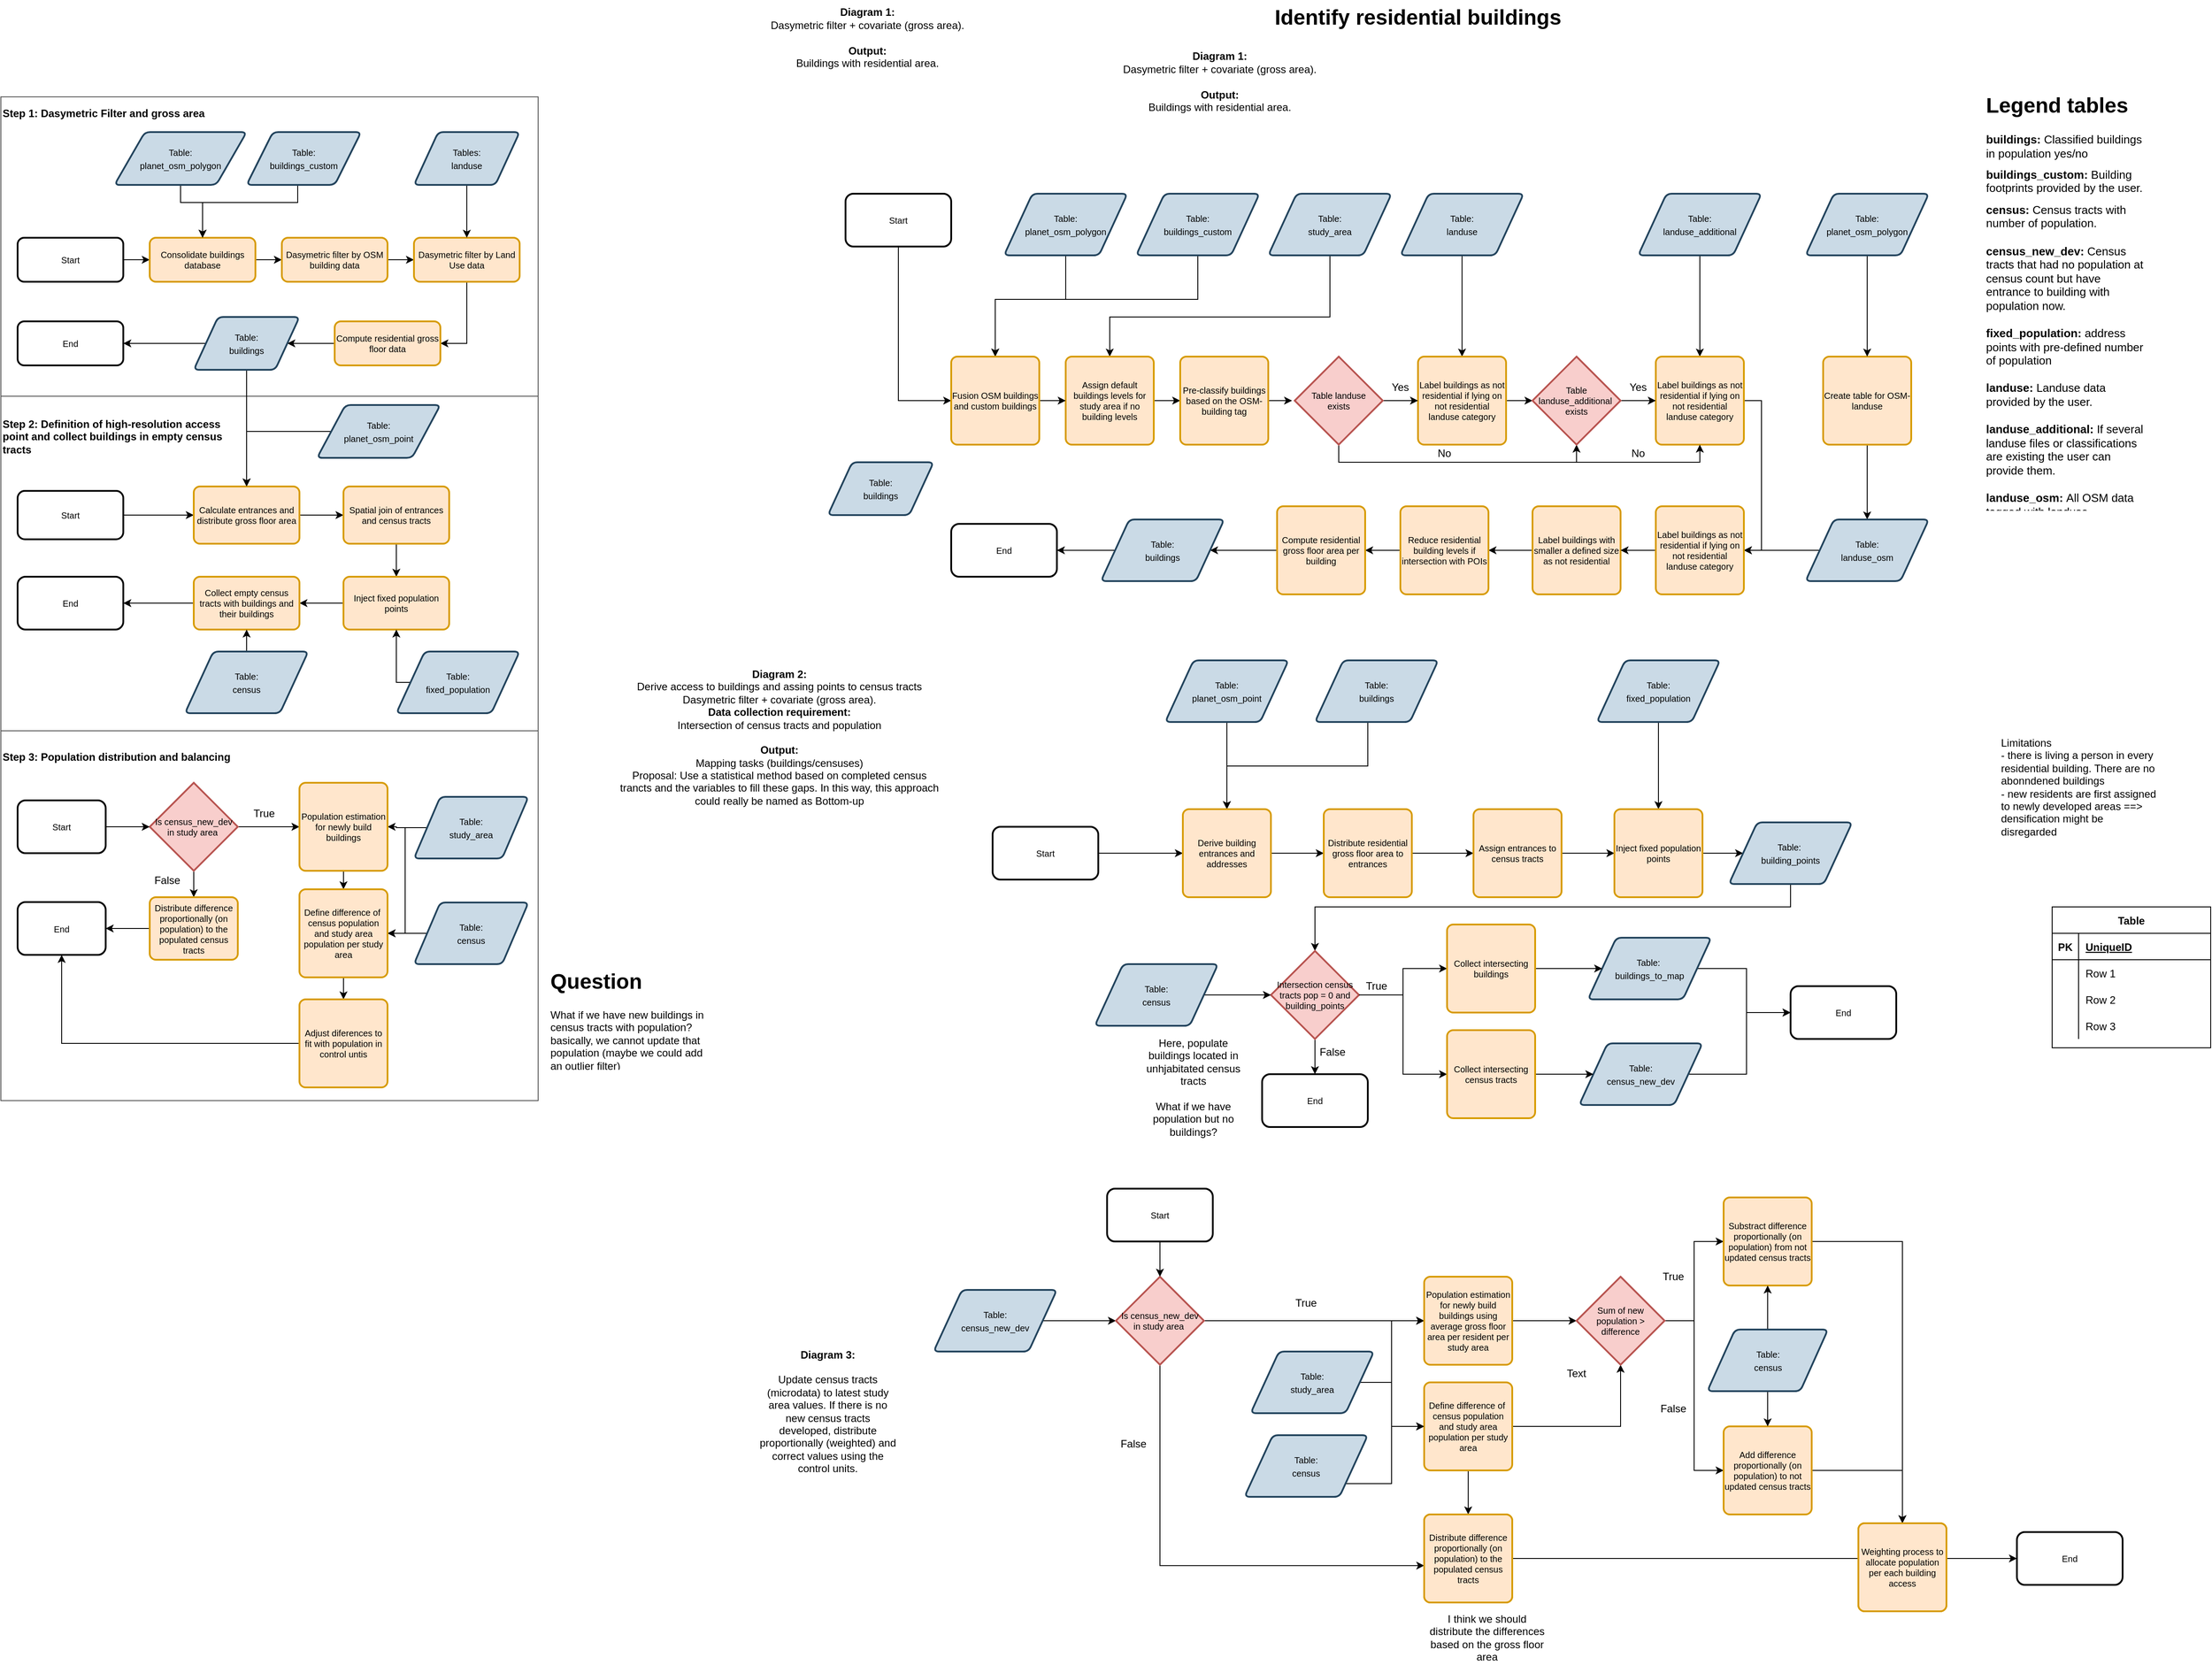 <mxfile version="14.4.4" type="github">
  <diagram id="gSiPfwgvA54Z1C3vehDS" name="Page-1">
    <mxGraphModel dx="3119" dy="1740" grid="1" gridSize="10" guides="1" tooltips="1" connect="1" arrows="1" fold="1" page="1" pageScale="1" pageWidth="827" pageHeight="1169" math="0" shadow="0">
      <root>
        <mxCell id="0" />
        <mxCell id="1" parent="0" />
        <mxCell id="AcPzBTBvrhEpIiXt_P2p-54" value="&lt;div align=&quot;left&quot;&gt;&lt;b&gt;Step 2: Definition of high-resolution access&lt;/b&gt;&lt;/div&gt;&lt;div align=&quot;left&quot;&gt;&lt;b&gt;point and collect buildings in empty census&lt;/b&gt;&lt;/div&gt;&lt;div align=&quot;left&quot;&gt;&lt;b&gt;tracts&lt;br&gt;&lt;/b&gt;&lt;/div&gt;&lt;div align=&quot;left&quot;&gt;&lt;br&gt;&lt;/div&gt;&lt;div align=&quot;left&quot;&gt;&lt;br&gt;&lt;/div&gt;&lt;div align=&quot;left&quot;&gt;&lt;br&gt;&lt;/div&gt;&lt;div align=&quot;left&quot;&gt;&lt;br&gt;&lt;/div&gt;&lt;div align=&quot;left&quot;&gt;&lt;br&gt;&lt;/div&gt;&lt;div align=&quot;left&quot;&gt;&lt;br&gt;&lt;/div&gt;&lt;div align=&quot;left&quot;&gt;&lt;br&gt;&lt;/div&gt;&lt;div align=&quot;left&quot;&gt;&lt;br&gt;&lt;/div&gt;&lt;div align=&quot;left&quot;&gt;&lt;br&gt;&lt;/div&gt;&lt;div align=&quot;left&quot;&gt;&lt;br&gt;&lt;/div&gt;&lt;div align=&quot;left&quot;&gt;&lt;br&gt;&lt;/div&gt;&lt;div align=&quot;left&quot;&gt;&lt;br&gt;&lt;/div&gt;&lt;div align=&quot;left&quot;&gt;&lt;br&gt;&lt;/div&gt;&lt;div align=&quot;left&quot;&gt;&lt;br&gt;&lt;/div&gt;&lt;div align=&quot;left&quot;&gt;&lt;br&gt;&lt;/div&gt;&lt;div align=&quot;left&quot;&gt;&lt;br&gt;&lt;/div&gt;&lt;div align=&quot;left&quot;&gt;&lt;b&gt;&lt;br&gt;&lt;/b&gt;&lt;/div&gt;&lt;div align=&quot;left&quot;&gt;&lt;b&gt;&lt;br&gt;&lt;/b&gt;&lt;/div&gt;&lt;div align=&quot;left&quot;&gt;&lt;b&gt;&lt;br&gt;&lt;/b&gt;&lt;/div&gt;&lt;div align=&quot;left&quot;&gt;&lt;b&gt;&lt;/b&gt;&lt;br&gt;&lt;/div&gt;" style="text;html=1;align=left;verticalAlign=middle;whiteSpace=wrap;rounded=0;strokeColor=#575757;" parent="1" vertex="1">
          <mxGeometry x="-949" y="530" width="610" height="380" as="geometry" />
        </mxCell>
        <mxCell id="AcPzBTBvrhEpIiXt_P2p-33" value="&lt;div align=&quot;left&quot;&gt;&lt;b&gt;Step 1: Dasymetric Filter and gross area&lt;br&gt;&lt;/b&gt;&lt;/div&gt;&lt;div align=&quot;left&quot;&gt;&lt;b&gt;&lt;br&gt;&lt;/b&gt;&lt;/div&gt;&lt;div align=&quot;left&quot;&gt;&lt;br&gt;&lt;/div&gt;&lt;div align=&quot;left&quot;&gt;&lt;br&gt;&lt;/div&gt;&lt;div align=&quot;left&quot;&gt;&lt;br&gt;&lt;/div&gt;&lt;div align=&quot;left&quot;&gt;&lt;br&gt;&lt;/div&gt;&lt;div align=&quot;left&quot;&gt;&lt;br&gt;&lt;/div&gt;&lt;div align=&quot;left&quot;&gt;&lt;br&gt;&lt;/div&gt;&lt;div align=&quot;left&quot;&gt;&lt;br&gt;&lt;/div&gt;&lt;div align=&quot;left&quot;&gt;&lt;br&gt;&lt;/div&gt;&lt;div align=&quot;left&quot;&gt;&lt;br&gt;&lt;/div&gt;&lt;div align=&quot;left&quot;&gt;&lt;br&gt;&lt;/div&gt;&lt;div align=&quot;left&quot;&gt;&lt;br&gt;&lt;/div&gt;&lt;div align=&quot;left&quot;&gt;&lt;br&gt;&lt;/div&gt;&lt;div align=&quot;left&quot;&gt;&lt;br&gt;&lt;/div&gt;&lt;div align=&quot;left&quot;&gt;&lt;br&gt;&lt;/div&gt;&lt;div align=&quot;left&quot;&gt;&lt;br&gt;&lt;/div&gt;&lt;div align=&quot;left&quot;&gt;&lt;br&gt;&lt;/div&gt;&lt;div align=&quot;left&quot;&gt;&lt;b&gt;&lt;br&gt;&lt;/b&gt;&lt;/div&gt;&lt;div align=&quot;left&quot;&gt;&lt;b&gt;&lt;br&gt;&lt;/b&gt;&lt;/div&gt;&lt;div align=&quot;left&quot;&gt;&lt;b&gt;&lt;br&gt;&lt;/b&gt;&lt;/div&gt;&lt;div align=&quot;left&quot;&gt;&lt;b&gt;&lt;/b&gt;&lt;br&gt;&lt;/div&gt;" style="text;html=1;align=left;verticalAlign=middle;whiteSpace=wrap;rounded=0;strokeColor=#575757;" parent="1" vertex="1">
          <mxGeometry x="-949" y="190" width="610" height="340" as="geometry" />
        </mxCell>
        <mxCell id="zYgc90g8Zmz4CVXkP-po-25" style="edgeStyle=orthogonalEdgeStyle;rounded=0;orthogonalLoop=1;jettySize=auto;html=1;entryX=0;entryY=0.5;entryDx=0;entryDy=0;" parent="1" source="79B8dK87wqLwpo8yn6WV-3" target="Ia5hEZytAEmgdlomByLA-23" edge="1">
          <mxGeometry relative="1" as="geometry" />
        </mxCell>
        <mxCell id="79B8dK87wqLwpo8yn6WV-3" value="&lt;font style=&quot;font-size: 10px;&quot;&gt;Start&lt;/font&gt;" style="rounded=1;whiteSpace=wrap;html=1;strokeWidth=2;fontSize=10;" parent="1" vertex="1">
          <mxGeometry x="10" y="300" width="120" height="60" as="geometry" />
        </mxCell>
        <mxCell id="Ia5hEZytAEmgdlomByLA-24" style="edgeStyle=orthogonalEdgeStyle;rounded=0;orthogonalLoop=1;jettySize=auto;html=1;entryX=0.5;entryY=0;entryDx=0;entryDy=0;" parent="1" source="79B8dK87wqLwpo8yn6WV-5" target="Ia5hEZytAEmgdlomByLA-23" edge="1">
          <mxGeometry relative="1" as="geometry">
            <Array as="points">
              <mxPoint x="260" y="420" />
              <mxPoint x="180" y="420" />
            </Array>
          </mxGeometry>
        </mxCell>
        <mxCell id="79B8dK87wqLwpo8yn6WV-5" value="&lt;font style=&quot;font-size: 10px&quot;&gt;Table:&lt;br&gt;planet_osm_polygon&lt;/font&gt;" style="shape=parallelogram;html=1;strokeWidth=2;perimeter=parallelogramPerimeter;whiteSpace=wrap;rounded=1;arcSize=12;size=0.23;strokeColor=#23445d;fillColor=#CADAE6;" parent="1" vertex="1">
          <mxGeometry x="190" y="300" width="140" height="70" as="geometry" />
        </mxCell>
        <mxCell id="Ia5hEZytAEmgdlomByLA-28" style="edgeStyle=orthogonalEdgeStyle;rounded=0;orthogonalLoop=1;jettySize=auto;html=1;" parent="1" source="79B8dK87wqLwpo8yn6WV-6" target="79B8dK87wqLwpo8yn6WV-12" edge="1">
          <mxGeometry relative="1" as="geometry">
            <Array as="points">
              <mxPoint x="560" y="440" />
              <mxPoint x="310" y="440" />
            </Array>
          </mxGeometry>
        </mxCell>
        <mxCell id="79B8dK87wqLwpo8yn6WV-6" value="&lt;font style=&quot;font-size: 10px&quot;&gt;Table:&lt;br&gt;study_area&lt;/font&gt;" style="shape=parallelogram;html=1;strokeWidth=2;perimeter=parallelogramPerimeter;whiteSpace=wrap;rounded=1;arcSize=12;size=0.23;strokeColor=#23445d;fillColor=#CADAE6;" parent="1" vertex="1">
          <mxGeometry x="490" y="300" width="140" height="70" as="geometry" />
        </mxCell>
        <mxCell id="79B8dK87wqLwpo8yn6WV-23" style="edgeStyle=orthogonalEdgeStyle;rounded=0;orthogonalLoop=1;jettySize=auto;html=1;entryX=0;entryY=0.5;entryDx=0;entryDy=0;fontSize=10;" parent="1" source="79B8dK87wqLwpo8yn6WV-12" target="79B8dK87wqLwpo8yn6WV-13" edge="1">
          <mxGeometry relative="1" as="geometry" />
        </mxCell>
        <mxCell id="79B8dK87wqLwpo8yn6WV-12" value="Assign default buildings levels for study area if no building levels" style="rounded=1;whiteSpace=wrap;html=1;absoluteArcSize=1;arcSize=14;strokeWidth=2;fontSize=10;fillColor=#ffe6cc;strokeColor=#d79b00;" parent="1" vertex="1">
          <mxGeometry x="260" y="485" width="100" height="100" as="geometry" />
        </mxCell>
        <mxCell id="79B8dK87wqLwpo8yn6WV-36" style="edgeStyle=orthogonalEdgeStyle;rounded=0;orthogonalLoop=1;jettySize=auto;html=1;exitX=1;exitY=0.5;exitDx=0;exitDy=0;entryX=-0.03;entryY=0.495;entryDx=0;entryDy=0;entryPerimeter=0;fontSize=10;" parent="1" source="79B8dK87wqLwpo8yn6WV-13" target="79B8dK87wqLwpo8yn6WV-35" edge="1">
          <mxGeometry relative="1" as="geometry" />
        </mxCell>
        <mxCell id="79B8dK87wqLwpo8yn6WV-13" value="Pre-classify buildings based on the OSM-building tag" style="rounded=1;whiteSpace=wrap;html=1;absoluteArcSize=1;arcSize=14;strokeWidth=2;fontSize=10;fillColor=#ffe6cc;strokeColor=#d79b00;" parent="1" vertex="1">
          <mxGeometry x="390" y="485" width="100" height="100" as="geometry" />
        </mxCell>
        <mxCell id="79B8dK87wqLwpo8yn6WV-29" style="edgeStyle=orthogonalEdgeStyle;rounded=0;orthogonalLoop=1;jettySize=auto;html=1;fontSize=10;" parent="1" source="79B8dK87wqLwpo8yn6WV-14" target="79B8dK87wqLwpo8yn6WV-18" edge="1">
          <mxGeometry relative="1" as="geometry" />
        </mxCell>
        <mxCell id="79B8dK87wqLwpo8yn6WV-14" value="Create table for OSM-landuse" style="rounded=1;whiteSpace=wrap;html=1;absoluteArcSize=1;arcSize=14;strokeWidth=2;fontSize=10;fillColor=#ffe6cc;strokeColor=#d79b00;" parent="1" vertex="1">
          <mxGeometry x="1120" y="485" width="100" height="100" as="geometry" />
        </mxCell>
        <mxCell id="Ia5hEZytAEmgdlomByLA-18" value="" style="edgeStyle=orthogonalEdgeStyle;rounded=0;orthogonalLoop=1;jettySize=auto;html=1;" parent="1" source="79B8dK87wqLwpo8yn6WV-18" target="Ia5hEZytAEmgdlomByLA-10" edge="1">
          <mxGeometry relative="1" as="geometry" />
        </mxCell>
        <mxCell id="79B8dK87wqLwpo8yn6WV-18" value="&lt;font style=&quot;font-size: 10px&quot;&gt;Table:&lt;br&gt;landuse_osm&lt;/font&gt;" style="shape=parallelogram;html=1;strokeWidth=2;perimeter=parallelogramPerimeter;whiteSpace=wrap;rounded=1;arcSize=12;size=0.23;strokeColor=#23445d;fillColor=#CADAE6;" parent="1" vertex="1">
          <mxGeometry x="1100" y="670" width="140" height="70" as="geometry" />
        </mxCell>
        <mxCell id="Ia5hEZytAEmgdlomByLA-17" style="edgeStyle=orthogonalEdgeStyle;rounded=0;orthogonalLoop=1;jettySize=auto;html=1;" parent="1" source="79B8dK87wqLwpo8yn6WV-21" target="79B8dK87wqLwpo8yn6WV-14" edge="1">
          <mxGeometry relative="1" as="geometry" />
        </mxCell>
        <mxCell id="79B8dK87wqLwpo8yn6WV-21" value="&lt;font style=&quot;font-size: 10px&quot;&gt;Table:&lt;br&gt;planet_osm_polygon&lt;/font&gt;" style="shape=parallelogram;html=1;strokeWidth=2;perimeter=parallelogramPerimeter;whiteSpace=wrap;rounded=1;arcSize=12;size=0.23;strokeColor=#23445d;fillColor=#CADAE6;" parent="1" vertex="1">
          <mxGeometry x="1100" y="300" width="140" height="70" as="geometry" />
        </mxCell>
        <mxCell id="Ia5hEZytAEmgdlomByLA-5" style="edgeStyle=orthogonalEdgeStyle;rounded=0;orthogonalLoop=1;jettySize=auto;html=1;" parent="1" source="79B8dK87wqLwpo8yn6WV-24" target="79B8dK87wqLwpo8yn6WV-25" edge="1">
          <mxGeometry relative="1" as="geometry" />
        </mxCell>
        <mxCell id="79B8dK87wqLwpo8yn6WV-24" value="&lt;font style=&quot;font-size: 10px&quot;&gt;Table:&lt;br&gt;landuse&lt;br&gt;&lt;/font&gt;" style="shape=parallelogram;html=1;strokeWidth=2;perimeter=parallelogramPerimeter;whiteSpace=wrap;rounded=1;arcSize=12;size=0.23;strokeColor=#23445d;fillColor=#CADAE6;" parent="1" vertex="1">
          <mxGeometry x="640" y="300" width="140" height="70" as="geometry" />
        </mxCell>
        <mxCell id="Ia5hEZytAEmgdlomByLA-7" style="edgeStyle=orthogonalEdgeStyle;rounded=0;orthogonalLoop=1;jettySize=auto;html=1;exitX=1;exitY=0.5;exitDx=0;exitDy=0;entryX=0;entryY=0.5;entryDx=0;entryDy=0;entryPerimeter=0;" parent="1" source="79B8dK87wqLwpo8yn6WV-25" target="79B8dK87wqLwpo8yn6WV-38" edge="1">
          <mxGeometry relative="1" as="geometry" />
        </mxCell>
        <mxCell id="79B8dK87wqLwpo8yn6WV-25" value="Label buildings as not residential if lying on not residential landuse category" style="rounded=1;whiteSpace=wrap;html=1;absoluteArcSize=1;arcSize=14;strokeWidth=2;fontSize=10;fillColor=#ffe6cc;strokeColor=#d79b00;" parent="1" vertex="1">
          <mxGeometry x="660" y="485" width="100" height="100" as="geometry" />
        </mxCell>
        <mxCell id="Ia5hEZytAEmgdlomByLA-8" style="edgeStyle=orthogonalEdgeStyle;rounded=0;orthogonalLoop=1;jettySize=auto;html=1;entryX=0.5;entryY=0;entryDx=0;entryDy=0;" parent="1" source="79B8dK87wqLwpo8yn6WV-30" target="79B8dK87wqLwpo8yn6WV-31" edge="1">
          <mxGeometry relative="1" as="geometry" />
        </mxCell>
        <mxCell id="79B8dK87wqLwpo8yn6WV-30" value="&lt;font style=&quot;font-size: 10px&quot;&gt;Table:&lt;br&gt;landuse_additional&lt;br&gt;&lt;/font&gt;" style="shape=parallelogram;html=1;strokeWidth=2;perimeter=parallelogramPerimeter;whiteSpace=wrap;rounded=1;arcSize=12;size=0.23;strokeColor=#23445d;fillColor=#CADAE6;" parent="1" vertex="1">
          <mxGeometry x="910" y="300" width="140" height="70" as="geometry" />
        </mxCell>
        <mxCell id="Ia5hEZytAEmgdlomByLA-15" style="edgeStyle=orthogonalEdgeStyle;rounded=0;orthogonalLoop=1;jettySize=auto;html=1;exitX=1;exitY=0.5;exitDx=0;exitDy=0;entryX=1;entryY=0.5;entryDx=0;entryDy=0;" parent="1" source="79B8dK87wqLwpo8yn6WV-31" target="Ia5hEZytAEmgdlomByLA-10" edge="1">
          <mxGeometry relative="1" as="geometry" />
        </mxCell>
        <mxCell id="79B8dK87wqLwpo8yn6WV-31" value="Label buildings as not residential if lying on not residential landuse category" style="rounded=1;whiteSpace=wrap;html=1;absoluteArcSize=1;arcSize=14;strokeWidth=2;fontSize=10;fillColor=#ffe6cc;strokeColor=#d79b00;" parent="1" vertex="1">
          <mxGeometry x="930" y="485" width="100" height="100" as="geometry" />
        </mxCell>
        <mxCell id="Ia5hEZytAEmgdlomByLA-4" style="edgeStyle=orthogonalEdgeStyle;rounded=0;orthogonalLoop=1;jettySize=auto;html=1;exitX=1;exitY=0.5;exitDx=0;exitDy=0;exitPerimeter=0;entryX=0;entryY=0.5;entryDx=0;entryDy=0;" parent="1" source="79B8dK87wqLwpo8yn6WV-35" target="79B8dK87wqLwpo8yn6WV-25" edge="1">
          <mxGeometry relative="1" as="geometry" />
        </mxCell>
        <mxCell id="Ia5hEZytAEmgdlomByLA-16" style="edgeStyle=orthogonalEdgeStyle;rounded=0;orthogonalLoop=1;jettySize=auto;html=1;entryX=0.5;entryY=1;entryDx=0;entryDy=0;entryPerimeter=0;" parent="1" source="79B8dK87wqLwpo8yn6WV-35" target="79B8dK87wqLwpo8yn6WV-38" edge="1">
          <mxGeometry relative="1" as="geometry">
            <Array as="points">
              <mxPoint x="570" y="605" />
              <mxPoint x="840" y="605" />
            </Array>
          </mxGeometry>
        </mxCell>
        <mxCell id="79B8dK87wqLwpo8yn6WV-35" value="Table landuse &lt;br&gt;exists" style="strokeWidth=2;html=1;shape=mxgraph.flowchart.decision;whiteSpace=wrap;rounded=1;fontSize=10;fillColor=#f8cecc;strokeColor=#b85450;" parent="1" vertex="1">
          <mxGeometry x="520" y="485" width="100" height="100" as="geometry" />
        </mxCell>
        <mxCell id="Ia5hEZytAEmgdlomByLA-9" style="edgeStyle=orthogonalEdgeStyle;rounded=0;orthogonalLoop=1;jettySize=auto;html=1;exitX=1;exitY=0.5;exitDx=0;exitDy=0;exitPerimeter=0;entryX=0;entryY=0.5;entryDx=0;entryDy=0;" parent="1" source="79B8dK87wqLwpo8yn6WV-38" target="79B8dK87wqLwpo8yn6WV-31" edge="1">
          <mxGeometry relative="1" as="geometry" />
        </mxCell>
        <mxCell id="Ia5hEZytAEmgdlomByLA-21" style="edgeStyle=orthogonalEdgeStyle;rounded=0;orthogonalLoop=1;jettySize=auto;html=1;exitX=0.5;exitY=1;exitDx=0;exitDy=0;exitPerimeter=0;entryX=0.5;entryY=1;entryDx=0;entryDy=0;" parent="1" source="79B8dK87wqLwpo8yn6WV-38" target="79B8dK87wqLwpo8yn6WV-31" edge="1">
          <mxGeometry relative="1" as="geometry" />
        </mxCell>
        <mxCell id="79B8dK87wqLwpo8yn6WV-38" value="Table landuse_additional&amp;nbsp;&lt;br&gt;exists" style="strokeWidth=2;html=1;shape=mxgraph.flowchart.decision;whiteSpace=wrap;rounded=1;fontSize=10;fillColor=#f8cecc;strokeColor=#b85450;" parent="1" vertex="1">
          <mxGeometry x="790" y="485" width="100" height="100" as="geometry" />
        </mxCell>
        <mxCell id="Ia5hEZytAEmgdlomByLA-22" value="" style="edgeStyle=orthogonalEdgeStyle;rounded=0;orthogonalLoop=1;jettySize=auto;html=1;" parent="1" source="79B8dK87wqLwpo8yn6WV-40" target="79B8dK87wqLwpo8yn6WV-42" edge="1">
          <mxGeometry relative="1" as="geometry" />
        </mxCell>
        <mxCell id="79B8dK87wqLwpo8yn6WV-40" value="Label buildings with smaller a defined size as not residential" style="rounded=1;whiteSpace=wrap;html=1;absoluteArcSize=1;arcSize=14;strokeWidth=2;fontSize=10;fillColor=#ffe6cc;strokeColor=#d79b00;" parent="1" vertex="1">
          <mxGeometry x="790" y="655" width="100" height="100" as="geometry" />
        </mxCell>
        <mxCell id="zYgc90g8Zmz4CVXkP-po-23" value="" style="edgeStyle=orthogonalEdgeStyle;rounded=0;orthogonalLoop=1;jettySize=auto;html=1;" parent="1" source="79B8dK87wqLwpo8yn6WV-42" target="Ia5hEZytAEmgdlomByLA-44" edge="1">
          <mxGeometry relative="1" as="geometry" />
        </mxCell>
        <mxCell id="79B8dK87wqLwpo8yn6WV-42" value="Reduce residential building levels if intersection with POIs" style="rounded=1;whiteSpace=wrap;html=1;absoluteArcSize=1;arcSize=14;strokeWidth=2;fontSize=10;fillColor=#ffe6cc;strokeColor=#d79b00;" parent="1" vertex="1">
          <mxGeometry x="640" y="655" width="100" height="100" as="geometry" />
        </mxCell>
        <mxCell id="Ia5hEZytAEmgdlomByLA-26" style="edgeStyle=orthogonalEdgeStyle;rounded=0;orthogonalLoop=1;jettySize=auto;html=1;entryX=0.5;entryY=0;entryDx=0;entryDy=0;" parent="1" source="Ia5hEZytAEmgdlomByLA-1" target="Ia5hEZytAEmgdlomByLA-23" edge="1">
          <mxGeometry relative="1" as="geometry">
            <Array as="points">
              <mxPoint x="410" y="420" />
              <mxPoint x="180" y="420" />
            </Array>
          </mxGeometry>
        </mxCell>
        <mxCell id="Ia5hEZytAEmgdlomByLA-1" value="&lt;font style=&quot;font-size: 10px&quot;&gt;Table:&lt;br&gt;buildings_custom&lt;/font&gt;" style="shape=parallelogram;html=1;strokeWidth=2;perimeter=parallelogramPerimeter;whiteSpace=wrap;rounded=1;arcSize=12;size=0.23;strokeColor=#23445d;fillColor=#CADAE6;" parent="1" vertex="1">
          <mxGeometry x="340" y="300" width="140" height="70" as="geometry" />
        </mxCell>
        <mxCell id="Ia5hEZytAEmgdlomByLA-19" value="" style="edgeStyle=orthogonalEdgeStyle;rounded=0;orthogonalLoop=1;jettySize=auto;html=1;" parent="1" source="Ia5hEZytAEmgdlomByLA-10" target="79B8dK87wqLwpo8yn6WV-40" edge="1">
          <mxGeometry relative="1" as="geometry" />
        </mxCell>
        <mxCell id="Ia5hEZytAEmgdlomByLA-10" value="Label buildings as not residential if lying on not residential landuse category" style="rounded=1;whiteSpace=wrap;html=1;absoluteArcSize=1;arcSize=14;strokeWidth=2;fontSize=10;fillColor=#ffe6cc;strokeColor=#d79b00;" parent="1" vertex="1">
          <mxGeometry x="930" y="655" width="100" height="100" as="geometry" />
        </mxCell>
        <mxCell id="Ia5hEZytAEmgdlomByLA-27" value="" style="edgeStyle=orthogonalEdgeStyle;rounded=0;orthogonalLoop=1;jettySize=auto;html=1;" parent="1" source="Ia5hEZytAEmgdlomByLA-23" target="79B8dK87wqLwpo8yn6WV-12" edge="1">
          <mxGeometry relative="1" as="geometry" />
        </mxCell>
        <mxCell id="Ia5hEZytAEmgdlomByLA-23" value="Fusion OSM buildings and custom buildings" style="rounded=1;whiteSpace=wrap;html=1;absoluteArcSize=1;arcSize=14;strokeWidth=2;fontSize=10;fillColor=#ffe6cc;strokeColor=#d79b00;" parent="1" vertex="1">
          <mxGeometry x="130" y="485" width="100" height="100" as="geometry" />
        </mxCell>
        <mxCell id="Ia5hEZytAEmgdlomByLA-30" value="&lt;font style=&quot;font-size: 10px&quot;&gt;End&lt;/font&gt;" style="rounded=1;whiteSpace=wrap;html=1;strokeWidth=2;fontSize=10;" parent="1" vertex="1">
          <mxGeometry x="130" y="675" width="120" height="60" as="geometry" />
        </mxCell>
        <mxCell id="Ia5hEZytAEmgdlomByLA-32" value="Yes" style="text;html=1;strokeColor=none;fillColor=none;align=center;verticalAlign=middle;whiteSpace=wrap;rounded=0;" parent="1" vertex="1">
          <mxGeometry x="620" y="510" width="40" height="20" as="geometry" />
        </mxCell>
        <mxCell id="Ia5hEZytAEmgdlomByLA-34" value="No" style="text;html=1;strokeColor=none;fillColor=none;align=center;verticalAlign=middle;whiteSpace=wrap;rounded=0;" parent="1" vertex="1">
          <mxGeometry x="670" y="585" width="40" height="20" as="geometry" />
        </mxCell>
        <mxCell id="Ia5hEZytAEmgdlomByLA-35" value="No" style="text;html=1;strokeColor=none;fillColor=none;align=center;verticalAlign=middle;whiteSpace=wrap;rounded=0;" parent="1" vertex="1">
          <mxGeometry x="890" y="585" width="40" height="20" as="geometry" />
        </mxCell>
        <mxCell id="Ia5hEZytAEmgdlomByLA-36" value="Yes" style="text;html=1;strokeColor=none;fillColor=none;align=center;verticalAlign=middle;whiteSpace=wrap;rounded=0;" parent="1" vertex="1">
          <mxGeometry x="890" y="510" width="40" height="20" as="geometry" />
        </mxCell>
        <mxCell id="wJF8mjxWtDOm_poNGh10-41" value="" style="edgeStyle=orthogonalEdgeStyle;rounded=0;orthogonalLoop=1;jettySize=auto;html=1;" parent="1" source="Ia5hEZytAEmgdlomByLA-39" target="Ia5hEZytAEmgdlomByLA-43" edge="1">
          <mxGeometry relative="1" as="geometry" />
        </mxCell>
        <mxCell id="Ia5hEZytAEmgdlomByLA-39" value="&lt;font style=&quot;font-size: 10px&quot;&gt;Start&lt;/font&gt;" style="rounded=1;whiteSpace=wrap;html=1;strokeWidth=2;fontSize=10;" parent="1" vertex="1">
          <mxGeometry x="177" y="1019" width="120" height="60" as="geometry" />
        </mxCell>
        <mxCell id="zYgc90g8Zmz4CVXkP-po-4" style="edgeStyle=orthogonalEdgeStyle;rounded=0;orthogonalLoop=1;jettySize=auto;html=1;" parent="1" source="Ia5hEZytAEmgdlomByLA-40" target="Ia5hEZytAEmgdlomByLA-43" edge="1">
          <mxGeometry relative="1" as="geometry">
            <Array as="points">
              <mxPoint x="603" y="950" />
              <mxPoint x="443" y="950" />
            </Array>
          </mxGeometry>
        </mxCell>
        <mxCell id="Ia5hEZytAEmgdlomByLA-40" value="&lt;font style=&quot;font-size: 10px&quot;&gt;Table:&lt;br&gt;buildings&lt;br&gt;&lt;/font&gt;" style="shape=parallelogram;html=1;strokeWidth=2;perimeter=parallelogramPerimeter;whiteSpace=wrap;rounded=1;arcSize=12;size=0.23;strokeColor=#23445d;fillColor=#CADAE6;" parent="1" vertex="1">
          <mxGeometry x="543" y="830" width="140" height="70" as="geometry" />
        </mxCell>
        <mxCell id="Ia5hEZytAEmgdlomByLA-45" value="" style="edgeStyle=orthogonalEdgeStyle;rounded=0;orthogonalLoop=1;jettySize=auto;html=1;" parent="1" source="Ia5hEZytAEmgdlomByLA-42" target="Ia5hEZytAEmgdlomByLA-43" edge="1">
          <mxGeometry relative="1" as="geometry" />
        </mxCell>
        <mxCell id="Ia5hEZytAEmgdlomByLA-42" value="&lt;font style=&quot;font-size: 10px&quot;&gt;Table:&lt;br&gt;planet_osm_point&lt;br&gt;&lt;/font&gt;" style="shape=parallelogram;html=1;strokeWidth=2;perimeter=parallelogramPerimeter;whiteSpace=wrap;rounded=1;arcSize=12;size=0.23;strokeColor=#23445d;fillColor=#CADAE6;" parent="1" vertex="1">
          <mxGeometry x="373" y="830" width="140" height="70" as="geometry" />
        </mxCell>
        <mxCell id="zYgc90g8Zmz4CVXkP-po-5" value="" style="edgeStyle=orthogonalEdgeStyle;rounded=0;orthogonalLoop=1;jettySize=auto;html=1;" parent="1" source="Ia5hEZytAEmgdlomByLA-43" target="Ia5hEZytAEmgdlomByLA-47" edge="1">
          <mxGeometry relative="1" as="geometry" />
        </mxCell>
        <mxCell id="Ia5hEZytAEmgdlomByLA-43" value="Derive building entrances and addresses" style="rounded=1;whiteSpace=wrap;html=1;absoluteArcSize=1;arcSize=14;strokeWidth=2;fontSize=10;fillColor=#ffe6cc;strokeColor=#d79b00;" parent="1" vertex="1">
          <mxGeometry x="393" y="999" width="100" height="100" as="geometry" />
        </mxCell>
        <mxCell id="zYgc90g8Zmz4CVXkP-po-22" value="" style="edgeStyle=orthogonalEdgeStyle;rounded=0;orthogonalLoop=1;jettySize=auto;html=1;" parent="1" source="Ia5hEZytAEmgdlomByLA-44" target="zYgc90g8Zmz4CVXkP-po-21" edge="1">
          <mxGeometry relative="1" as="geometry" />
        </mxCell>
        <mxCell id="Ia5hEZytAEmgdlomByLA-44" value="Compute residential gross floor area per building" style="rounded=1;whiteSpace=wrap;html=1;absoluteArcSize=1;arcSize=14;strokeWidth=2;fontSize=10;fillColor=#ffe6cc;strokeColor=#d79b00;" parent="1" vertex="1">
          <mxGeometry x="500" y="655" width="100" height="100" as="geometry" />
        </mxCell>
        <mxCell id="zYgc90g8Zmz4CVXkP-po-7" value="" style="edgeStyle=orthogonalEdgeStyle;rounded=0;orthogonalLoop=1;jettySize=auto;html=1;" parent="1" source="Ia5hEZytAEmgdlomByLA-47" target="zYgc90g8Zmz4CVXkP-po-6" edge="1">
          <mxGeometry relative="1" as="geometry" />
        </mxCell>
        <mxCell id="Ia5hEZytAEmgdlomByLA-47" value="Distribute residential gross floor area to entrances" style="rounded=1;whiteSpace=wrap;html=1;absoluteArcSize=1;arcSize=14;strokeWidth=2;fontSize=10;fillColor=#ffe6cc;strokeColor=#d79b00;" parent="1" vertex="1">
          <mxGeometry x="553" y="999" width="100" height="100" as="geometry" />
        </mxCell>
        <mxCell id="zYgc90g8Zmz4CVXkP-po-10" value="" style="edgeStyle=orthogonalEdgeStyle;rounded=0;orthogonalLoop=1;jettySize=auto;html=1;" parent="1" source="Ia5hEZytAEmgdlomByLA-49" target="zYgc90g8Zmz4CVXkP-po-9" edge="1">
          <mxGeometry relative="1" as="geometry" />
        </mxCell>
        <mxCell id="Ia5hEZytAEmgdlomByLA-49" value="&lt;font style=&quot;font-size: 10px&quot;&gt;Table:&lt;br&gt;fixed_population&lt;br&gt;&lt;/font&gt;" style="shape=parallelogram;html=1;strokeWidth=2;perimeter=parallelogramPerimeter;whiteSpace=wrap;rounded=1;arcSize=12;size=0.23;strokeColor=#23445d;fillColor=#CADAE6;" parent="1" vertex="1">
          <mxGeometry x="863" y="830" width="140" height="70" as="geometry" />
        </mxCell>
        <mxCell id="zYgc90g8Zmz4CVXkP-po-1" value="&lt;font style=&quot;font-size: 24px&quot;&gt;&lt;b&gt;Identify residential buildings&lt;/b&gt;&lt;/font&gt;" style="text;html=1;strokeColor=none;fillColor=none;align=center;verticalAlign=middle;whiteSpace=wrap;rounded=0;" parent="1" vertex="1">
          <mxGeometry x="310" y="90" width="700" height="20" as="geometry" />
        </mxCell>
        <mxCell id="zYgc90g8Zmz4CVXkP-po-11" value="" style="edgeStyle=orthogonalEdgeStyle;rounded=0;orthogonalLoop=1;jettySize=auto;html=1;" parent="1" source="zYgc90g8Zmz4CVXkP-po-6" target="zYgc90g8Zmz4CVXkP-po-9" edge="1">
          <mxGeometry relative="1" as="geometry" />
        </mxCell>
        <mxCell id="zYgc90g8Zmz4CVXkP-po-6" value="Assign entrances to census tracts" style="rounded=1;whiteSpace=wrap;html=1;absoluteArcSize=1;arcSize=14;strokeWidth=2;fontSize=10;fillColor=#ffe6cc;strokeColor=#d79b00;" parent="1" vertex="1">
          <mxGeometry x="723" y="999" width="100" height="100" as="geometry" />
        </mxCell>
        <mxCell id="wJF8mjxWtDOm_poNGh10-5" value="" style="edgeStyle=orthogonalEdgeStyle;rounded=0;orthogonalLoop=1;jettySize=auto;html=1;" parent="1" source="zYgc90g8Zmz4CVXkP-po-9" target="wJF8mjxWtDOm_poNGh10-4" edge="1">
          <mxGeometry relative="1" as="geometry" />
        </mxCell>
        <mxCell id="zYgc90g8Zmz4CVXkP-po-9" value="Inject fixed population points" style="rounded=1;whiteSpace=wrap;html=1;absoluteArcSize=1;arcSize=14;strokeWidth=2;fontSize=10;fillColor=#ffe6cc;strokeColor=#d79b00;" parent="1" vertex="1">
          <mxGeometry x="883" y="999" width="100" height="100" as="geometry" />
        </mxCell>
        <mxCell id="zYgc90g8Zmz4CVXkP-po-17" value="Limitations&lt;br&gt;- there is living a person in every residential building. There are no abonndened buildings&lt;br&gt;- new residents are first assigned to newly developed areas ==&amp;gt; densification might be disregarded&lt;br&gt;" style="text;html=1;strokeColor=none;fillColor=none;align=left;verticalAlign=middle;whiteSpace=wrap;rounded=0;" parent="1" vertex="1">
          <mxGeometry x="1320" y="879" width="180" height="190" as="geometry" />
        </mxCell>
        <mxCell id="wJF8mjxWtDOm_poNGh10-68" style="edgeStyle=orthogonalEdgeStyle;rounded=0;orthogonalLoop=1;jettySize=auto;html=1;entryX=0;entryY=0.5;entryDx=0;entryDy=0;" parent="1" source="zYgc90g8Zmz4CVXkP-po-19" target="wJF8mjxWtDOm_poNGh10-42" edge="1">
          <mxGeometry relative="1" as="geometry">
            <Array as="points">
              <mxPoint x="1033" y="1180" />
              <mxPoint x="1033" y="1230" />
            </Array>
          </mxGeometry>
        </mxCell>
        <mxCell id="zYgc90g8Zmz4CVXkP-po-19" value="&lt;font style=&quot;font-size: 10px&quot;&gt;Table:&amp;nbsp;&lt;br&gt;buildings_to_map&lt;/font&gt;" style="shape=parallelogram;html=1;strokeWidth=2;perimeter=parallelogramPerimeter;whiteSpace=wrap;rounded=1;arcSize=12;size=0.23;strokeColor=#23445d;fillColor=#CADAE6;" parent="1" vertex="1">
          <mxGeometry x="853" y="1145" width="140" height="70" as="geometry" />
        </mxCell>
        <mxCell id="2Fmk_maczDosi2yWpNws-46" value="" style="edgeStyle=orthogonalEdgeStyle;rounded=0;orthogonalLoop=1;jettySize=auto;html=1;" parent="1" source="zYgc90g8Zmz4CVXkP-po-21" target="Ia5hEZytAEmgdlomByLA-30" edge="1">
          <mxGeometry relative="1" as="geometry" />
        </mxCell>
        <mxCell id="zYgc90g8Zmz4CVXkP-po-21" value="&lt;font style=&quot;font-size: 10px&quot;&gt;Table:&lt;br&gt;buildings&lt;br&gt;&lt;/font&gt;" style="shape=parallelogram;html=1;strokeWidth=2;perimeter=parallelogramPerimeter;whiteSpace=wrap;rounded=1;arcSize=12;size=0.23;strokeColor=#23445d;fillColor=#CADAE6;" parent="1" vertex="1">
          <mxGeometry x="300" y="670" width="140" height="70" as="geometry" />
        </mxCell>
        <mxCell id="zYgc90g8Zmz4CVXkP-po-24" value="&lt;h1&gt;&lt;span&gt;Legend tables&lt;/span&gt;&lt;/h1&gt;&lt;h1 style=&quot;font-size: 13px&quot;&gt;&lt;font style=&quot;font-size: 13px&quot;&gt;buildings: &lt;span style=&quot;font-weight: normal&quot;&gt;Classified buildings in population yes/no&amp;nbsp;&lt;/span&gt;&lt;/font&gt;&lt;/h1&gt;&lt;h1 style=&quot;font-size: 13px&quot;&gt;buildings_custom:&lt;span style=&quot;font-weight: normal&quot;&gt; Building footprints provided by the user.&lt;/span&gt;&lt;/h1&gt;&lt;div style=&quot;font-size: 13px&quot;&gt;&lt;font style=&quot;font-size: 13px&quot;&gt;&lt;b&gt;census: &lt;/b&gt;Census tracts with number of population.&lt;/font&gt;&lt;/div&gt;&lt;div style=&quot;font-size: 13px&quot;&gt;&lt;font style=&quot;font-size: 13px&quot;&gt;&lt;br&gt;&lt;/font&gt;&lt;/div&gt;&lt;div style=&quot;font-size: 13px&quot;&gt;&lt;font style=&quot;font-size: 13px&quot;&gt;&lt;b&gt;census_new_dev: &lt;/b&gt;Census tracts that had no population at census count but have entrance to building with population now.&lt;/font&gt;&lt;/div&gt;&lt;div style=&quot;font-size: 13px&quot;&gt;&lt;font style=&quot;font-size: 13px&quot;&gt;&lt;b&gt;&lt;br&gt;&lt;/b&gt;&lt;/font&gt;&lt;/div&gt;&lt;div style=&quot;font-size: 13px&quot;&gt;&lt;b&gt;fixed_population: &lt;/b&gt;address points with pre-defined number of population&lt;/div&gt;&lt;div style=&quot;font-size: 13px&quot;&gt;&lt;font style=&quot;font-size: 13px&quot;&gt;&lt;b&gt;&lt;br&gt;&lt;/b&gt;&lt;/font&gt;&lt;/div&gt;&lt;div style=&quot;font-size: 13px&quot;&gt;&lt;font style=&quot;font-size: 13px&quot;&gt;&lt;b&gt;landuse: &lt;/b&gt;Landuse data provided by the user.&lt;/font&gt;&lt;/div&gt;&lt;div style=&quot;font-size: 13px&quot;&gt;&lt;span style=&quot;font-weight: normal&quot;&gt;&lt;font style=&quot;font-size: 13px&quot;&gt;&lt;br&gt;&lt;/font&gt;&lt;/span&gt;&lt;/div&gt;&lt;div style=&quot;font-size: 13px&quot;&gt;&lt;font style=&quot;font-size: 13px&quot;&gt;&lt;b&gt;landuse_additional:&lt;/b&gt; If several landuse files or classifications are existing the user can provide them.&lt;/font&gt;&lt;/div&gt;&lt;div style=&quot;font-size: 13px&quot;&gt;&lt;font style=&quot;font-size: 13px&quot;&gt;&lt;br&gt;&lt;/font&gt;&lt;/div&gt;&lt;div style=&quot;font-size: 13px&quot;&gt;&lt;font style=&quot;font-size: 13px&quot;&gt;&lt;b&gt;landuse_osm: &lt;/b&gt;All OSM data tagged with landuse.&amp;nbsp;&lt;/font&gt;&lt;/div&gt;&lt;h1 style=&quot;font-size: 13px&quot;&gt;&lt;font style=&quot;font-size: 13px&quot;&gt;planet_osm_polygon:&lt;span style=&quot;font-weight: normal&quot;&gt; All OSM data modelled as Polygon&lt;/span&gt;&lt;/font&gt;&lt;/h1&gt;&lt;div&gt;&lt;font style=&quot;font-size: 13px&quot;&gt;&lt;h1 style=&quot;font-size: 13px&quot;&gt;planet_osm_point:&lt;span style=&quot;font-weight: normal&quot;&gt;&amp;nbsp;All OSM data modelled as Point&lt;/span&gt;&lt;/h1&gt;&lt;div&gt;&lt;span style=&quot;font-weight: normal&quot;&gt;&lt;br&gt;&lt;/span&gt;&lt;/div&gt;&lt;div&gt;&lt;span style=&quot;font-weight: normal&quot;&gt;&lt;br&gt;&lt;/span&gt;&lt;/div&gt;&lt;/font&gt;&lt;/div&gt;&lt;div style=&quot;font-size: 13px&quot;&gt;&lt;span style=&quot;font-weight: normal&quot;&gt;&lt;font style=&quot;font-size: 13px&quot;&gt;&lt;br&gt;&lt;/font&gt;&lt;/span&gt;&lt;/div&gt;&lt;div style=&quot;font-size: 13px&quot;&gt;&lt;span style=&quot;font-weight: normal&quot;&gt;&lt;br&gt;&lt;/span&gt;&lt;/div&gt;&lt;div&gt;&lt;span style=&quot;font-weight: normal&quot;&gt;&lt;br&gt;&lt;/span&gt;&lt;/div&gt;&lt;div&gt;&lt;span style=&quot;font-weight: normal&quot;&gt;&lt;br&gt;&lt;/span&gt;&lt;/div&gt;&lt;div&gt;&lt;span style=&quot;font-weight: normal&quot;&gt;&lt;br&gt;&lt;/span&gt;&lt;/div&gt;" style="text;html=1;strokeColor=none;fillColor=none;spacing=5;spacingTop=-20;whiteSpace=wrap;overflow=hidden;rounded=0;" parent="1" vertex="1">
          <mxGeometry x="1300" y="180" width="190" height="480" as="geometry" />
        </mxCell>
        <mxCell id="wJF8mjxWtDOm_poNGh10-66" style="edgeStyle=orthogonalEdgeStyle;rounded=0;orthogonalLoop=1;jettySize=auto;html=1;" parent="1" source="wJF8mjxWtDOm_poNGh10-4" target="wJF8mjxWtDOm_poNGh10-39" edge="1">
          <mxGeometry relative="1" as="geometry">
            <Array as="points">
              <mxPoint x="1083" y="1110" />
              <mxPoint x="543" y="1110" />
            </Array>
          </mxGeometry>
        </mxCell>
        <mxCell id="wJF8mjxWtDOm_poNGh10-4" value="&lt;font style=&quot;font-size: 10px&quot;&gt;Table:&amp;nbsp;&lt;br&gt;building_points&lt;/font&gt;" style="shape=parallelogram;html=1;strokeWidth=2;perimeter=parallelogramPerimeter;whiteSpace=wrap;rounded=1;arcSize=12;size=0.23;strokeColor=#23445d;fillColor=#CADAE6;" parent="1" vertex="1">
          <mxGeometry x="1013" y="1014" width="140" height="70" as="geometry" />
        </mxCell>
        <mxCell id="wJF8mjxWtDOm_poNGh10-69" style="edgeStyle=orthogonalEdgeStyle;rounded=0;orthogonalLoop=1;jettySize=auto;html=1;entryX=0;entryY=0.5;entryDx=0;entryDy=0;" parent="1" source="wJF8mjxWtDOm_poNGh10-8" target="wJF8mjxWtDOm_poNGh10-42" edge="1">
          <mxGeometry relative="1" as="geometry">
            <Array as="points">
              <mxPoint x="1033" y="1300" />
              <mxPoint x="1033" y="1230" />
            </Array>
          </mxGeometry>
        </mxCell>
        <mxCell id="wJF8mjxWtDOm_poNGh10-8" value="&lt;font style=&quot;font-size: 10px&quot;&gt;Table:&lt;br&gt;census_new_dev&lt;br&gt;&lt;/font&gt;" style="shape=parallelogram;html=1;strokeWidth=2;perimeter=parallelogramPerimeter;whiteSpace=wrap;rounded=1;arcSize=12;size=0.23;strokeColor=#23445d;fillColor=#CADAE6;" parent="1" vertex="1">
          <mxGeometry x="843" y="1265" width="140" height="70" as="geometry" />
        </mxCell>
        <mxCell id="2Fmk_maczDosi2yWpNws-30" style="edgeStyle=orthogonalEdgeStyle;rounded=0;orthogonalLoop=1;jettySize=auto;html=1;entryX=0;entryY=0.5;entryDx=0;entryDy=0;" parent="1" source="wJF8mjxWtDOm_poNGh10-19" target="wJF8mjxWtDOm_poNGh10-20" edge="1">
          <mxGeometry relative="1" as="geometry">
            <Array as="points">
              <mxPoint x="630" y="1650" />
              <mxPoint x="630" y="1700" />
            </Array>
          </mxGeometry>
        </mxCell>
        <mxCell id="2Fmk_maczDosi2yWpNws-45" value="" style="edgeStyle=orthogonalEdgeStyle;rounded=0;orthogonalLoop=1;jettySize=auto;html=1;entryX=0;entryY=0.5;entryDx=0;entryDy=0;" parent="1" source="wJF8mjxWtDOm_poNGh10-19" target="2Fmk_maczDosi2yWpNws-13" edge="1">
          <mxGeometry relative="1" as="geometry">
            <mxPoint x="660" y="1580" as="targetPoint" />
            <Array as="points">
              <mxPoint x="630" y="1650" />
              <mxPoint x="630" y="1580" />
            </Array>
          </mxGeometry>
        </mxCell>
        <mxCell id="wJF8mjxWtDOm_poNGh10-19" value="&lt;font style=&quot;font-size: 10px&quot;&gt;Table:&lt;br&gt;study_area&lt;br&gt;&lt;/font&gt;" style="shape=parallelogram;html=1;strokeWidth=2;perimeter=parallelogramPerimeter;whiteSpace=wrap;rounded=1;arcSize=12;size=0.23;strokeColor=#23445d;fillColor=#CADAE6;" parent="1" vertex="1">
          <mxGeometry x="470" y="1615" width="140" height="70" as="geometry" />
        </mxCell>
        <mxCell id="2Fmk_maczDosi2yWpNws-16" value="" style="edgeStyle=orthogonalEdgeStyle;rounded=0;orthogonalLoop=1;jettySize=auto;html=1;" parent="1" source="wJF8mjxWtDOm_poNGh10-20" target="2Fmk_maczDosi2yWpNws-12" edge="1">
          <mxGeometry relative="1" as="geometry" />
        </mxCell>
        <mxCell id="2Fmk_maczDosi2yWpNws-22" style="edgeStyle=orthogonalEdgeStyle;rounded=0;orthogonalLoop=1;jettySize=auto;html=1;entryX=0.5;entryY=1;entryDx=0;entryDy=0;entryPerimeter=0;" parent="1" source="wJF8mjxWtDOm_poNGh10-20" target="2Fmk_maczDosi2yWpNws-18" edge="1">
          <mxGeometry relative="1" as="geometry" />
        </mxCell>
        <mxCell id="wJF8mjxWtDOm_poNGh10-20" value="Define difference of&amp;nbsp; census population and study area population per study area" style="rounded=1;whiteSpace=wrap;html=1;absoluteArcSize=1;arcSize=14;strokeWidth=2;fontSize=10;fillColor=#ffe6cc;strokeColor=#d79b00;" parent="1" vertex="1">
          <mxGeometry x="667" y="1650" width="100" height="100" as="geometry" />
        </mxCell>
        <mxCell id="2Fmk_maczDosi2yWpNws-31" style="edgeStyle=orthogonalEdgeStyle;rounded=0;orthogonalLoop=1;jettySize=auto;html=1;entryX=0;entryY=0.5;entryDx=0;entryDy=0;" parent="1" source="wJF8mjxWtDOm_poNGh10-22" target="wJF8mjxWtDOm_poNGh10-20" edge="1">
          <mxGeometry relative="1" as="geometry">
            <Array as="points">
              <mxPoint x="630" y="1765" />
              <mxPoint x="630" y="1700" />
            </Array>
          </mxGeometry>
        </mxCell>
        <mxCell id="wJF8mjxWtDOm_poNGh10-22" value="&lt;font style=&quot;font-size: 10px&quot;&gt;Table:&lt;br&gt;census&lt;br&gt;&lt;/font&gt;" style="shape=parallelogram;html=1;strokeWidth=2;perimeter=parallelogramPerimeter;whiteSpace=wrap;rounded=1;arcSize=12;size=0.23;strokeColor=#23445d;fillColor=#CADAE6;" parent="1" vertex="1">
          <mxGeometry x="463" y="1710" width="140" height="70" as="geometry" />
        </mxCell>
        <mxCell id="wJF8mjxWtDOm_poNGh10-61" value="" style="edgeStyle=orthogonalEdgeStyle;rounded=0;orthogonalLoop=1;jettySize=auto;html=1;" parent="1" source="wJF8mjxWtDOm_poNGh10-39" target="wJF8mjxWtDOm_poNGh10-60" edge="1">
          <mxGeometry relative="1" as="geometry" />
        </mxCell>
        <mxCell id="wJF8mjxWtDOm_poNGh10-71" value="" style="edgeStyle=orthogonalEdgeStyle;rounded=0;orthogonalLoop=1;jettySize=auto;html=1;" parent="1" source="wJF8mjxWtDOm_poNGh10-39" target="wJF8mjxWtDOm_poNGh10-70" edge="1">
          <mxGeometry relative="1" as="geometry" />
        </mxCell>
        <mxCell id="wJF8mjxWtDOm_poNGh10-39" value="Intersection census tracts pop = 0 and building_points" style="strokeWidth=2;html=1;shape=mxgraph.flowchart.decision;whiteSpace=wrap;rounded=1;fontSize=10;fillColor=#f8cecc;strokeColor=#b85450;" parent="1" vertex="1">
          <mxGeometry x="493" y="1160" width="100" height="100" as="geometry" />
        </mxCell>
        <mxCell id="wJF8mjxWtDOm_poNGh10-42" value="&lt;font style=&quot;font-size: 10px&quot;&gt;End&lt;/font&gt;" style="rounded=1;whiteSpace=wrap;html=1;strokeWidth=2;fontSize=10;" parent="1" vertex="1">
          <mxGeometry x="1083" y="1200" width="120" height="60" as="geometry" />
        </mxCell>
        <mxCell id="wJF8mjxWtDOm_poNGh10-57" value="" style="edgeStyle=orthogonalEdgeStyle;rounded=0;orthogonalLoop=1;jettySize=auto;html=1;" parent="1" source="wJF8mjxWtDOm_poNGh10-43" target="wJF8mjxWtDOm_poNGh10-39" edge="1">
          <mxGeometry relative="1" as="geometry" />
        </mxCell>
        <mxCell id="wJF8mjxWtDOm_poNGh10-43" value="&lt;font style=&quot;font-size: 10px&quot;&gt;Table:&lt;br&gt;census&lt;br&gt;&lt;/font&gt;" style="shape=parallelogram;html=1;strokeWidth=2;perimeter=parallelogramPerimeter;whiteSpace=wrap;rounded=1;arcSize=12;size=0.23;strokeColor=#23445d;fillColor=#CADAE6;" parent="1" vertex="1">
          <mxGeometry x="293" y="1175" width="140" height="70" as="geometry" />
        </mxCell>
        <mxCell id="wJF8mjxWtDOm_poNGh10-44" value="Table" style="shape=table;startSize=30;container=1;collapsible=1;childLayout=tableLayout;fixedRows=1;rowLines=0;fontStyle=1;align=center;resizeLast=1;" parent="1" vertex="1">
          <mxGeometry x="1380" y="1110" width="180" height="160" as="geometry" />
        </mxCell>
        <mxCell id="wJF8mjxWtDOm_poNGh10-45" value="" style="shape=partialRectangle;collapsible=0;dropTarget=0;pointerEvents=0;fillColor=none;top=0;left=0;bottom=1;right=0;points=[[0,0.5],[1,0.5]];portConstraint=eastwest;" parent="wJF8mjxWtDOm_poNGh10-44" vertex="1">
          <mxGeometry y="30" width="180" height="30" as="geometry" />
        </mxCell>
        <mxCell id="wJF8mjxWtDOm_poNGh10-46" value="PK" style="shape=partialRectangle;connectable=0;fillColor=none;top=0;left=0;bottom=0;right=0;fontStyle=1;overflow=hidden;" parent="wJF8mjxWtDOm_poNGh10-45" vertex="1">
          <mxGeometry width="30" height="30" as="geometry" />
        </mxCell>
        <mxCell id="wJF8mjxWtDOm_poNGh10-47" value="UniqueID" style="shape=partialRectangle;connectable=0;fillColor=none;top=0;left=0;bottom=0;right=0;align=left;spacingLeft=6;fontStyle=5;overflow=hidden;" parent="wJF8mjxWtDOm_poNGh10-45" vertex="1">
          <mxGeometry x="30" width="150" height="30" as="geometry" />
        </mxCell>
        <mxCell id="wJF8mjxWtDOm_poNGh10-48" value="" style="shape=partialRectangle;collapsible=0;dropTarget=0;pointerEvents=0;fillColor=none;top=0;left=0;bottom=0;right=0;points=[[0,0.5],[1,0.5]];portConstraint=eastwest;" parent="wJF8mjxWtDOm_poNGh10-44" vertex="1">
          <mxGeometry y="60" width="180" height="30" as="geometry" />
        </mxCell>
        <mxCell id="wJF8mjxWtDOm_poNGh10-49" value="" style="shape=partialRectangle;connectable=0;fillColor=none;top=0;left=0;bottom=0;right=0;editable=1;overflow=hidden;" parent="wJF8mjxWtDOm_poNGh10-48" vertex="1">
          <mxGeometry width="30" height="30" as="geometry" />
        </mxCell>
        <mxCell id="wJF8mjxWtDOm_poNGh10-50" value="Row 1" style="shape=partialRectangle;connectable=0;fillColor=none;top=0;left=0;bottom=0;right=0;align=left;spacingLeft=6;overflow=hidden;" parent="wJF8mjxWtDOm_poNGh10-48" vertex="1">
          <mxGeometry x="30" width="150" height="30" as="geometry" />
        </mxCell>
        <mxCell id="wJF8mjxWtDOm_poNGh10-51" value="" style="shape=partialRectangle;collapsible=0;dropTarget=0;pointerEvents=0;fillColor=none;top=0;left=0;bottom=0;right=0;points=[[0,0.5],[1,0.5]];portConstraint=eastwest;" parent="wJF8mjxWtDOm_poNGh10-44" vertex="1">
          <mxGeometry y="90" width="180" height="30" as="geometry" />
        </mxCell>
        <mxCell id="wJF8mjxWtDOm_poNGh10-52" value="" style="shape=partialRectangle;connectable=0;fillColor=none;top=0;left=0;bottom=0;right=0;editable=1;overflow=hidden;" parent="wJF8mjxWtDOm_poNGh10-51" vertex="1">
          <mxGeometry width="30" height="30" as="geometry" />
        </mxCell>
        <mxCell id="wJF8mjxWtDOm_poNGh10-53" value="Row 2" style="shape=partialRectangle;connectable=0;fillColor=none;top=0;left=0;bottom=0;right=0;align=left;spacingLeft=6;overflow=hidden;" parent="wJF8mjxWtDOm_poNGh10-51" vertex="1">
          <mxGeometry x="30" width="150" height="30" as="geometry" />
        </mxCell>
        <mxCell id="wJF8mjxWtDOm_poNGh10-54" value="" style="shape=partialRectangle;collapsible=0;dropTarget=0;pointerEvents=0;fillColor=none;top=0;left=0;bottom=0;right=0;points=[[0,0.5],[1,0.5]];portConstraint=eastwest;" parent="wJF8mjxWtDOm_poNGh10-44" vertex="1">
          <mxGeometry y="120" width="180" height="30" as="geometry" />
        </mxCell>
        <mxCell id="wJF8mjxWtDOm_poNGh10-55" value="" style="shape=partialRectangle;connectable=0;fillColor=none;top=0;left=0;bottom=0;right=0;editable=1;overflow=hidden;" parent="wJF8mjxWtDOm_poNGh10-54" vertex="1">
          <mxGeometry width="30" height="30" as="geometry" />
        </mxCell>
        <mxCell id="wJF8mjxWtDOm_poNGh10-56" value="Row 3" style="shape=partialRectangle;connectable=0;fillColor=none;top=0;left=0;bottom=0;right=0;align=left;spacingLeft=6;overflow=hidden;" parent="wJF8mjxWtDOm_poNGh10-54" vertex="1">
          <mxGeometry x="30" width="150" height="30" as="geometry" />
        </mxCell>
        <mxCell id="wJF8mjxWtDOm_poNGh10-65" style="edgeStyle=orthogonalEdgeStyle;rounded=0;orthogonalLoop=1;jettySize=auto;html=1;entryX=0;entryY=0.5;entryDx=0;entryDy=0;" parent="1" source="wJF8mjxWtDOm_poNGh10-60" target="zYgc90g8Zmz4CVXkP-po-19" edge="1">
          <mxGeometry relative="1" as="geometry" />
        </mxCell>
        <mxCell id="wJF8mjxWtDOm_poNGh10-60" value="Collect intersecting buildings" style="rounded=1;whiteSpace=wrap;html=1;absoluteArcSize=1;arcSize=14;strokeWidth=2;fontSize=10;fillColor=#ffe6cc;strokeColor=#d79b00;" parent="1" vertex="1">
          <mxGeometry x="693" y="1130" width="100" height="100" as="geometry" />
        </mxCell>
        <mxCell id="wJF8mjxWtDOm_poNGh10-64" style="edgeStyle=orthogonalEdgeStyle;rounded=0;orthogonalLoop=1;jettySize=auto;html=1;exitX=0;exitY=1;exitDx=0;exitDy=0;entryX=0;entryY=0.5;entryDx=0;entryDy=0;" parent="1" source="wJF8mjxWtDOm_poNGh10-62" target="wJF8mjxWtDOm_poNGh10-63" edge="1">
          <mxGeometry relative="1" as="geometry">
            <Array as="points">
              <mxPoint x="643" y="1210" />
              <mxPoint x="643" y="1300" />
            </Array>
          </mxGeometry>
        </mxCell>
        <mxCell id="wJF8mjxWtDOm_poNGh10-62" value="True" style="text;html=1;strokeColor=none;fillColor=none;align=center;verticalAlign=middle;whiteSpace=wrap;rounded=0;" parent="1" vertex="1">
          <mxGeometry x="593" y="1190" width="40" height="20" as="geometry" />
        </mxCell>
        <mxCell id="wJF8mjxWtDOm_poNGh10-67" value="" style="edgeStyle=orthogonalEdgeStyle;rounded=0;orthogonalLoop=1;jettySize=auto;html=1;" parent="1" source="wJF8mjxWtDOm_poNGh10-63" target="wJF8mjxWtDOm_poNGh10-8" edge="1">
          <mxGeometry relative="1" as="geometry" />
        </mxCell>
        <mxCell id="wJF8mjxWtDOm_poNGh10-63" value="Collect intersecting census tracts" style="rounded=1;whiteSpace=wrap;html=1;absoluteArcSize=1;arcSize=14;strokeWidth=2;fontSize=10;fillColor=#ffe6cc;strokeColor=#d79b00;" parent="1" vertex="1">
          <mxGeometry x="693" y="1250" width="100" height="100" as="geometry" />
        </mxCell>
        <mxCell id="wJF8mjxWtDOm_poNGh10-70" value="&lt;font style=&quot;font-size: 10px&quot;&gt;End&lt;/font&gt;" style="rounded=1;whiteSpace=wrap;html=1;strokeWidth=2;fontSize=10;" parent="1" vertex="1">
          <mxGeometry x="483" y="1300" width="120" height="60" as="geometry" />
        </mxCell>
        <mxCell id="wJF8mjxWtDOm_poNGh10-72" value="False" style="text;html=1;strokeColor=none;fillColor=none;align=center;verticalAlign=middle;whiteSpace=wrap;rounded=0;" parent="1" vertex="1">
          <mxGeometry x="543" y="1265" width="40" height="20" as="geometry" />
        </mxCell>
        <mxCell id="wJF8mjxWtDOm_poNGh10-87" style="edgeStyle=orthogonalEdgeStyle;rounded=0;orthogonalLoop=1;jettySize=auto;html=1;entryX=0;entryY=0.5;entryDx=0;entryDy=0;entryPerimeter=0;" parent="1" source="wJF8mjxWtDOm_poNGh10-76" target="wJF8mjxWtDOm_poNGh10-77" edge="1">
          <mxGeometry relative="1" as="geometry" />
        </mxCell>
        <mxCell id="wJF8mjxWtDOm_poNGh10-76" value="&lt;font style=&quot;font-size: 10px&quot;&gt;Table:&lt;br&gt;census_new_dev&lt;br&gt;&lt;/font&gt;" style="shape=parallelogram;html=1;strokeWidth=2;perimeter=parallelogramPerimeter;whiteSpace=wrap;rounded=1;arcSize=12;size=0.23;strokeColor=#23445d;fillColor=#CADAE6;" parent="1" vertex="1">
          <mxGeometry x="110" y="1545" width="140" height="70" as="geometry" />
        </mxCell>
        <mxCell id="2Fmk_maczDosi2yWpNws-6" value="" style="edgeStyle=orthogonalEdgeStyle;rounded=0;orthogonalLoop=1;jettySize=auto;html=1;entryX=0;entryY=0.5;entryDx=0;entryDy=0;" parent="1" source="wJF8mjxWtDOm_poNGh10-77" target="2Fmk_maczDosi2yWpNws-13" edge="1">
          <mxGeometry relative="1" as="geometry">
            <mxPoint x="647" y="1580" as="targetPoint" />
          </mxGeometry>
        </mxCell>
        <mxCell id="2Fmk_maczDosi2yWpNws-23" style="edgeStyle=orthogonalEdgeStyle;rounded=0;orthogonalLoop=1;jettySize=auto;html=1;entryX=0.001;entryY=0.581;entryDx=0;entryDy=0;entryPerimeter=0;" parent="1" source="wJF8mjxWtDOm_poNGh10-77" target="2Fmk_maczDosi2yWpNws-12" edge="1">
          <mxGeometry relative="1" as="geometry">
            <Array as="points">
              <mxPoint x="367" y="1858" />
            </Array>
          </mxGeometry>
        </mxCell>
        <mxCell id="wJF8mjxWtDOm_poNGh10-77" value="Is census_new_dev in study area&amp;nbsp;" style="strokeWidth=2;html=1;shape=mxgraph.flowchart.decision;whiteSpace=wrap;rounded=1;fontSize=10;fillColor=#f8cecc;strokeColor=#b85450;" parent="1" vertex="1">
          <mxGeometry x="317" y="1530" width="100" height="100" as="geometry" />
        </mxCell>
        <mxCell id="wJF8mjxWtDOm_poNGh10-83" value="True" style="text;html=1;strokeColor=none;fillColor=none;align=center;verticalAlign=middle;whiteSpace=wrap;rounded=0;" parent="1" vertex="1">
          <mxGeometry x="513" y="1550" width="40" height="20" as="geometry" />
        </mxCell>
        <mxCell id="wJF8mjxWtDOm_poNGh10-85" value="False" style="text;html=1;strokeColor=none;fillColor=none;align=center;verticalAlign=middle;whiteSpace=wrap;rounded=0;" parent="1" vertex="1">
          <mxGeometry x="930" y="1670" width="40" height="20" as="geometry" />
        </mxCell>
        <mxCell id="2Fmk_maczDosi2yWpNws-37" value="" style="edgeStyle=orthogonalEdgeStyle;rounded=0;orthogonalLoop=1;jettySize=auto;html=1;" parent="1" source="2Fmk_maczDosi2yWpNws-12" target="2Fmk_maczDosi2yWpNws-36" edge="1">
          <mxGeometry relative="1" as="geometry" />
        </mxCell>
        <mxCell id="2Fmk_maczDosi2yWpNws-12" value="Distribute difference proportionally (on population) to the populated census tracts" style="rounded=1;whiteSpace=wrap;html=1;absoluteArcSize=1;arcSize=14;strokeWidth=2;fontSize=10;fillColor=#ffe6cc;strokeColor=#d79b00;" parent="1" vertex="1">
          <mxGeometry x="667" y="1800" width="100" height="100" as="geometry" />
        </mxCell>
        <mxCell id="2Fmk_maczDosi2yWpNws-19" value="" style="edgeStyle=orthogonalEdgeStyle;rounded=0;orthogonalLoop=1;jettySize=auto;html=1;" parent="1" source="2Fmk_maczDosi2yWpNws-13" target="2Fmk_maczDosi2yWpNws-18" edge="1">
          <mxGeometry relative="1" as="geometry" />
        </mxCell>
        <mxCell id="2Fmk_maczDosi2yWpNws-13" value="Population estimation for newly build buildings using average gross floor area per resident per study area" style="rounded=1;whiteSpace=wrap;html=1;absoluteArcSize=1;arcSize=14;strokeWidth=2;fontSize=10;fillColor=#ffe6cc;strokeColor=#d79b00;" parent="1" vertex="1">
          <mxGeometry x="667" y="1530" width="100" height="100" as="geometry" />
        </mxCell>
        <mxCell id="2Fmk_maczDosi2yWpNws-24" style="edgeStyle=orthogonalEdgeStyle;rounded=0;orthogonalLoop=1;jettySize=auto;html=1;entryX=0;entryY=0.5;entryDx=0;entryDy=0;" parent="1" source="2Fmk_maczDosi2yWpNws-18" target="2Fmk_maczDosi2yWpNws-20" edge="1">
          <mxGeometry relative="1" as="geometry" />
        </mxCell>
        <mxCell id="2Fmk_maczDosi2yWpNws-25" style="edgeStyle=orthogonalEdgeStyle;rounded=0;orthogonalLoop=1;jettySize=auto;html=1;entryX=0;entryY=0.5;entryDx=0;entryDy=0;" parent="1" source="2Fmk_maczDosi2yWpNws-18" target="2Fmk_maczDosi2yWpNws-21" edge="1">
          <mxGeometry relative="1" as="geometry" />
        </mxCell>
        <mxCell id="2Fmk_maczDosi2yWpNws-18" value="Sum of new population &amp;gt; difference" style="strokeWidth=2;html=1;shape=mxgraph.flowchart.decision;whiteSpace=wrap;rounded=1;fontSize=10;fillColor=#f8cecc;strokeColor=#b85450;" parent="1" vertex="1">
          <mxGeometry x="840" y="1530" width="100" height="100" as="geometry" />
        </mxCell>
        <mxCell id="2Fmk_maczDosi2yWpNws-40" value="" style="edgeStyle=orthogonalEdgeStyle;rounded=0;orthogonalLoop=1;jettySize=auto;html=1;entryX=0.5;entryY=0;entryDx=0;entryDy=0;" parent="1" source="2Fmk_maczDosi2yWpNws-20" target="1gdPi9C2zk4Xb0H1mJt8-3" edge="1">
          <mxGeometry relative="1" as="geometry">
            <mxPoint x="1177" y="1490" as="targetPoint" />
          </mxGeometry>
        </mxCell>
        <mxCell id="2Fmk_maczDosi2yWpNws-20" value="Substract difference proportionally (on population) from not updated census tracts" style="rounded=1;whiteSpace=wrap;html=1;absoluteArcSize=1;arcSize=14;strokeWidth=2;fontSize=10;fillColor=#ffe6cc;strokeColor=#d79b00;" parent="1" vertex="1">
          <mxGeometry x="1007" y="1440" width="100" height="100" as="geometry" />
        </mxCell>
        <mxCell id="2Fmk_maczDosi2yWpNws-38" value="" style="edgeStyle=orthogonalEdgeStyle;rounded=0;orthogonalLoop=1;jettySize=auto;html=1;entryX=0.5;entryY=0;entryDx=0;entryDy=0;" parent="1" source="2Fmk_maczDosi2yWpNws-21" target="1gdPi9C2zk4Xb0H1mJt8-3" edge="1">
          <mxGeometry relative="1" as="geometry">
            <mxPoint x="1180" y="1750" as="targetPoint" />
          </mxGeometry>
        </mxCell>
        <mxCell id="2Fmk_maczDosi2yWpNws-21" value="Add difference proportionally (on population) to not updated census tracts" style="rounded=1;whiteSpace=wrap;html=1;absoluteArcSize=1;arcSize=14;strokeWidth=2;fontSize=10;fillColor=#ffe6cc;strokeColor=#d79b00;" parent="1" vertex="1">
          <mxGeometry x="1007" y="1700" width="100" height="100" as="geometry" />
        </mxCell>
        <mxCell id="2Fmk_maczDosi2yWpNws-28" value="" style="edgeStyle=orthogonalEdgeStyle;rounded=0;orthogonalLoop=1;jettySize=auto;html=1;" parent="1" source="2Fmk_maczDosi2yWpNws-26" target="2Fmk_maczDosi2yWpNws-20" edge="1">
          <mxGeometry relative="1" as="geometry" />
        </mxCell>
        <mxCell id="2Fmk_maczDosi2yWpNws-29" value="" style="edgeStyle=orthogonalEdgeStyle;rounded=0;orthogonalLoop=1;jettySize=auto;html=1;" parent="1" source="2Fmk_maczDosi2yWpNws-26" target="2Fmk_maczDosi2yWpNws-21" edge="1">
          <mxGeometry relative="1" as="geometry" />
        </mxCell>
        <mxCell id="2Fmk_maczDosi2yWpNws-26" value="&lt;font style=&quot;font-size: 10px&quot;&gt;Table:&lt;br&gt;census&lt;br&gt;&lt;/font&gt;" style="shape=parallelogram;html=1;strokeWidth=2;perimeter=parallelogramPerimeter;whiteSpace=wrap;rounded=1;arcSize=12;size=0.23;strokeColor=#23445d;fillColor=#CADAE6;" parent="1" vertex="1">
          <mxGeometry x="988.5" y="1590" width="137" height="70" as="geometry" />
        </mxCell>
        <mxCell id="2Fmk_maczDosi2yWpNws-32" value="True" style="text;html=1;strokeColor=none;fillColor=none;align=center;verticalAlign=middle;whiteSpace=wrap;rounded=0;" parent="1" vertex="1">
          <mxGeometry x="930" y="1520" width="40" height="20" as="geometry" />
        </mxCell>
        <mxCell id="2Fmk_maczDosi2yWpNws-36" value="&lt;font style=&quot;font-size: 10px&quot;&gt;End&lt;/font&gt;" style="rounded=1;whiteSpace=wrap;html=1;strokeWidth=2;fontSize=10;" parent="1" vertex="1">
          <mxGeometry x="1340" y="1820" width="120" height="60" as="geometry" />
        </mxCell>
        <mxCell id="2Fmk_maczDosi2yWpNws-41" value="False" style="text;html=1;strokeColor=none;fillColor=none;align=center;verticalAlign=middle;whiteSpace=wrap;rounded=0;" parent="1" vertex="1">
          <mxGeometry x="317" y="1710" width="40" height="20" as="geometry" />
        </mxCell>
        <mxCell id="2Fmk_maczDosi2yWpNws-44" value="" style="edgeStyle=orthogonalEdgeStyle;rounded=0;orthogonalLoop=1;jettySize=auto;html=1;" parent="1" source="2Fmk_maczDosi2yWpNws-43" target="wJF8mjxWtDOm_poNGh10-77" edge="1">
          <mxGeometry relative="1" as="geometry" />
        </mxCell>
        <mxCell id="2Fmk_maczDosi2yWpNws-43" value="&lt;font style=&quot;font-size: 10px&quot;&gt;Start&lt;/font&gt;" style="rounded=1;whiteSpace=wrap;html=1;strokeWidth=2;fontSize=10;" parent="1" vertex="1">
          <mxGeometry x="307" y="1430" width="120" height="60" as="geometry" />
        </mxCell>
        <mxCell id="AcPzBTBvrhEpIiXt_P2p-2" value="&lt;div&gt;&lt;b&gt;Diagram 1: &lt;/b&gt;&lt;br&gt;&lt;/div&gt;&lt;div&gt;Dasymetric filter + covariate (gross area).&lt;/div&gt;&lt;div&gt;&lt;br&gt;&lt;/div&gt;&lt;div&gt;&lt;b&gt;Output: &lt;br&gt;&lt;/b&gt;&lt;/div&gt;&lt;div&gt;Buildings with residential area.&lt;/div&gt;&amp;nbsp;" style="text;html=1;strokeColor=none;fillColor=none;align=center;verticalAlign=middle;whiteSpace=wrap;rounded=0;" parent="1" vertex="1">
          <mxGeometry x="250" y="130" width="370" height="100" as="geometry" />
        </mxCell>
        <mxCell id="AcPzBTBvrhEpIiXt_P2p-3" value="&lt;div&gt;&lt;b&gt;Diagram 2:&lt;/b&gt;&lt;/div&gt;&lt;div&gt;Derive access to buildings and assing points to census tracts&lt;/div&gt;&lt;div&gt;Dasymetric filter + covariate (gross area).&lt;/div&gt;&lt;div&gt;&lt;b&gt;Data collection requirement:&lt;/b&gt;&lt;/div&gt;&lt;div&gt;Intersection of census tracts and population&lt;br&gt;&lt;/div&gt;&lt;div&gt;&lt;br&gt;&lt;/div&gt;&lt;div&gt;&lt;b&gt;Output: &lt;br&gt;&lt;/b&gt;&lt;/div&gt;&lt;div&gt;Mapping tasks (buildings/censuses)&lt;/div&gt;&lt;div&gt;Proposal: Use a statistical method based on completed census trancts and the variables to fill these gaps. In this way, this approach could really be named as Bottom-up&lt;/div&gt;&lt;div&gt;&lt;br&gt;&lt;/div&gt;&lt;div&gt;&lt;br&gt; &lt;/div&gt;" style="text;html=1;strokeColor=none;fillColor=none;align=center;verticalAlign=middle;whiteSpace=wrap;rounded=0;" parent="1" vertex="1">
          <mxGeometry x="-250" y="840" width="370" height="184" as="geometry" />
        </mxCell>
        <mxCell id="AcPzBTBvrhEpIiXt_P2p-5" value="&lt;div&gt;&lt;b&gt;Diagram 1: &lt;/b&gt;&lt;br&gt;&lt;/div&gt;&lt;div&gt;Dasymetric filter + covariate (gross area).&lt;/div&gt;&lt;div&gt;&lt;br&gt;&lt;/div&gt;&lt;div&gt;&lt;b&gt;Output: &lt;br&gt;&lt;/b&gt;&lt;/div&gt;&lt;div&gt;Buildings with residential area.&lt;/div&gt;&amp;nbsp;" style="text;html=1;strokeColor=none;fillColor=none;align=center;verticalAlign=middle;whiteSpace=wrap;rounded=0;" parent="1" vertex="1">
          <mxGeometry x="-150" y="80" width="370" height="100" as="geometry" />
        </mxCell>
        <mxCell id="AcPzBTBvrhEpIiXt_P2p-6" value="&lt;div&gt;&lt;b&gt;Diagram 3:&lt;/b&gt;&lt;/div&gt;&lt;div&gt;&lt;b&gt;&lt;br&gt;&lt;/b&gt;&lt;/div&gt;&lt;div&gt;Update census tracts (microdata) to latest study area values. If there is no new census tracts developed, distribute proportionally (weighted) and correct values using the control units.&lt;br&gt;&lt;/div&gt;" style="text;html=1;strokeColor=none;fillColor=none;align=center;verticalAlign=middle;whiteSpace=wrap;rounded=0;" parent="1" vertex="1">
          <mxGeometry x="-90" y="1596" width="160" height="174" as="geometry" />
        </mxCell>
        <mxCell id="AcPzBTBvrhEpIiXt_P2p-8" value="Text" style="text;html=1;strokeColor=none;fillColor=none;align=center;verticalAlign=middle;whiteSpace=wrap;rounded=0;" parent="1" vertex="1">
          <mxGeometry x="820" y="1630" width="40" height="20" as="geometry" />
        </mxCell>
        <mxCell id="AcPzBTBvrhEpIiXt_P2p-9" value="&lt;div&gt;Here, populate buildings located in unhjabitated census tracts&lt;/div&gt;&lt;div&gt;&lt;br&gt;&lt;/div&gt;&lt;div&gt;What if we have population but no buildings?&lt;br&gt;&lt;/div&gt;" style="text;html=1;strokeColor=none;fillColor=none;align=center;verticalAlign=middle;whiteSpace=wrap;rounded=0;" parent="1" vertex="1">
          <mxGeometry x="340" y="1260" width="130" height="110" as="geometry" />
        </mxCell>
        <mxCell id="AcPzBTBvrhEpIiXt_P2p-12" style="edgeStyle=orthogonalEdgeStyle;rounded=0;orthogonalLoop=1;jettySize=auto;html=1;entryX=0;entryY=0.5;entryDx=0;entryDy=0;" parent="1" source="AcPzBTBvrhEpIiXt_P2p-10" target="AcPzBTBvrhEpIiXt_P2p-11" edge="1">
          <mxGeometry relative="1" as="geometry" />
        </mxCell>
        <mxCell id="AcPzBTBvrhEpIiXt_P2p-10" value="&lt;font style=&quot;font-size: 10px;&quot;&gt;Start&lt;/font&gt;" style="rounded=1;whiteSpace=wrap;html=1;strokeWidth=2;fontSize=10;" parent="1" vertex="1">
          <mxGeometry x="-930" y="350" width="120" height="50" as="geometry" />
        </mxCell>
        <mxCell id="AcPzBTBvrhEpIiXt_P2p-20" style="edgeStyle=orthogonalEdgeStyle;rounded=0;orthogonalLoop=1;jettySize=auto;html=1;entryX=0;entryY=0.5;entryDx=0;entryDy=0;" parent="1" source="AcPzBTBvrhEpIiXt_P2p-11" target="AcPzBTBvrhEpIiXt_P2p-14" edge="1">
          <mxGeometry relative="1" as="geometry" />
        </mxCell>
        <mxCell id="AcPzBTBvrhEpIiXt_P2p-11" value="Consolidate buildings database" style="rounded=1;whiteSpace=wrap;html=1;absoluteArcSize=1;arcSize=14;strokeWidth=2;fontSize=10;fillColor=#ffe6cc;strokeColor=#d79b00;" parent="1" vertex="1">
          <mxGeometry x="-780" y="350" width="120" height="50" as="geometry" />
        </mxCell>
        <mxCell id="AcPzBTBvrhEpIiXt_P2p-22" style="edgeStyle=orthogonalEdgeStyle;rounded=0;orthogonalLoop=1;jettySize=auto;html=1;exitX=1;exitY=0.5;exitDx=0;exitDy=0;entryX=0;entryY=0.5;entryDx=0;entryDy=0;" parent="1" source="AcPzBTBvrhEpIiXt_P2p-14" target="AcPzBTBvrhEpIiXt_P2p-15" edge="1">
          <mxGeometry relative="1" as="geometry" />
        </mxCell>
        <mxCell id="AcPzBTBvrhEpIiXt_P2p-14" value="Dasymetric filter by OSM building data" style="rounded=1;whiteSpace=wrap;html=1;absoluteArcSize=1;arcSize=14;strokeWidth=2;fontSize=10;fillColor=#ffe6cc;strokeColor=#d79b00;" parent="1" vertex="1">
          <mxGeometry x="-630" y="350" width="120" height="50" as="geometry" />
        </mxCell>
        <mxCell id="AcPzBTBvrhEpIiXt_P2p-23" value="" style="edgeStyle=orthogonalEdgeStyle;rounded=0;orthogonalLoop=1;jettySize=auto;html=1;entryX=1;entryY=0.5;entryDx=0;entryDy=0;exitX=0.5;exitY=1;exitDx=0;exitDy=0;" parent="1" source="AcPzBTBvrhEpIiXt_P2p-15" target="AcPzBTBvrhEpIiXt_P2p-16" edge="1">
          <mxGeometry relative="1" as="geometry" />
        </mxCell>
        <mxCell id="AcPzBTBvrhEpIiXt_P2p-15" value="Dasymetric filter by Land Use data" style="rounded=1;whiteSpace=wrap;html=1;absoluteArcSize=1;arcSize=14;strokeWidth=2;fontSize=10;fillColor=#ffe6cc;strokeColor=#d79b00;" parent="1" vertex="1">
          <mxGeometry x="-480" y="350" width="120" height="50" as="geometry" />
        </mxCell>
        <mxCell id="AcPzBTBvrhEpIiXt_P2p-25" value="" style="edgeStyle=orthogonalEdgeStyle;rounded=0;orthogonalLoop=1;jettySize=auto;html=1;" parent="1" source="AcPzBTBvrhEpIiXt_P2p-16" target="AcPzBTBvrhEpIiXt_P2p-18" edge="1">
          <mxGeometry relative="1" as="geometry" />
        </mxCell>
        <mxCell id="AcPzBTBvrhEpIiXt_P2p-16" value="Compute residential gross floor data" style="rounded=1;whiteSpace=wrap;html=1;absoluteArcSize=1;arcSize=14;strokeWidth=2;fontSize=10;fillColor=#ffe6cc;strokeColor=#d79b00;" parent="1" vertex="1">
          <mxGeometry x="-570" y="445" width="120" height="50" as="geometry" />
        </mxCell>
        <mxCell id="AcPzBTBvrhEpIiXt_P2p-17" value="&lt;font style=&quot;font-size: 10px&quot;&gt;End&lt;/font&gt;" style="rounded=1;whiteSpace=wrap;html=1;strokeWidth=2;fontSize=10;" parent="1" vertex="1">
          <mxGeometry x="-930" y="445" width="120" height="50" as="geometry" />
        </mxCell>
        <mxCell id="AcPzBTBvrhEpIiXt_P2p-26" value="" style="edgeStyle=orthogonalEdgeStyle;rounded=0;orthogonalLoop=1;jettySize=auto;html=1;" parent="1" source="AcPzBTBvrhEpIiXt_P2p-18" target="AcPzBTBvrhEpIiXt_P2p-17" edge="1">
          <mxGeometry relative="1" as="geometry" />
        </mxCell>
        <mxCell id="AcPzBTBvrhEpIiXt_P2p-43" value="" style="edgeStyle=orthogonalEdgeStyle;rounded=0;orthogonalLoop=1;jettySize=auto;html=1;" parent="1" source="AcPzBTBvrhEpIiXt_P2p-18" target="AcPzBTBvrhEpIiXt_P2p-35" edge="1">
          <mxGeometry relative="1" as="geometry" />
        </mxCell>
        <mxCell id="AcPzBTBvrhEpIiXt_P2p-18" value="&lt;font style=&quot;font-size: 10px&quot;&gt;Table:&lt;br&gt;buildings&lt;br&gt;&lt;/font&gt;" style="shape=parallelogram;html=1;strokeWidth=2;perimeter=parallelogramPerimeter;whiteSpace=wrap;rounded=1;arcSize=12;size=0.23;strokeColor=#23445d;fillColor=#CADAE6;" parent="1" vertex="1">
          <mxGeometry x="-730" y="440" width="120" height="60" as="geometry" />
        </mxCell>
        <mxCell id="AcPzBTBvrhEpIiXt_P2p-30" value="" style="edgeStyle=orthogonalEdgeStyle;rounded=0;orthogonalLoop=1;jettySize=auto;html=1;" parent="1" source="AcPzBTBvrhEpIiXt_P2p-27" target="AcPzBTBvrhEpIiXt_P2p-11" edge="1">
          <mxGeometry relative="1" as="geometry">
            <Array as="points">
              <mxPoint x="-745" y="310" />
              <mxPoint x="-720" y="310" />
            </Array>
          </mxGeometry>
        </mxCell>
        <mxCell id="AcPzBTBvrhEpIiXt_P2p-27" value="&lt;font style=&quot;font-size: 10px&quot;&gt;Table:&lt;br&gt;planet_osm_polygon&lt;/font&gt;" style="shape=parallelogram;html=1;strokeWidth=2;perimeter=parallelogramPerimeter;whiteSpace=wrap;rounded=1;arcSize=12;size=0.23;strokeColor=#23445d;fillColor=#CADAE6;" parent="1" vertex="1">
          <mxGeometry x="-820" y="230" width="150" height="60" as="geometry" />
        </mxCell>
        <mxCell id="AcPzBTBvrhEpIiXt_P2p-31" style="edgeStyle=orthogonalEdgeStyle;rounded=0;orthogonalLoop=1;jettySize=auto;html=1;" parent="1" source="AcPzBTBvrhEpIiXt_P2p-28" edge="1">
          <mxGeometry relative="1" as="geometry">
            <mxPoint x="-720" y="350" as="targetPoint" />
            <Array as="points">
              <mxPoint x="-612" y="310" />
              <mxPoint x="-720" y="310" />
            </Array>
          </mxGeometry>
        </mxCell>
        <mxCell id="AcPzBTBvrhEpIiXt_P2p-28" value="&lt;font style=&quot;font-size: 10px&quot;&gt;Table:&lt;br&gt;buildings_custom&lt;/font&gt;" style="shape=parallelogram;html=1;strokeWidth=2;perimeter=parallelogramPerimeter;whiteSpace=wrap;rounded=1;arcSize=12;size=0.23;strokeColor=#23445d;fillColor=#CADAE6;" parent="1" vertex="1">
          <mxGeometry x="-670" y="230" width="130" height="60" as="geometry" />
        </mxCell>
        <mxCell id="AcPzBTBvrhEpIiXt_P2p-32" value="" style="edgeStyle=orthogonalEdgeStyle;rounded=0;orthogonalLoop=1;jettySize=auto;html=1;" parent="1" source="AcPzBTBvrhEpIiXt_P2p-29" target="AcPzBTBvrhEpIiXt_P2p-15" edge="1">
          <mxGeometry relative="1" as="geometry" />
        </mxCell>
        <mxCell id="AcPzBTBvrhEpIiXt_P2p-29" value="&lt;font style=&quot;font-size: 10px&quot;&gt;Tables:&lt;br&gt;landuse&lt;br&gt;&lt;/font&gt;" style="shape=parallelogram;html=1;strokeWidth=2;perimeter=parallelogramPerimeter;whiteSpace=wrap;rounded=1;arcSize=12;size=0.23;strokeColor=#23445d;fillColor=#CADAE6;" parent="1" vertex="1">
          <mxGeometry x="-480" y="230" width="120" height="60" as="geometry" />
        </mxCell>
        <mxCell id="AcPzBTBvrhEpIiXt_P2p-39" value="" style="edgeStyle=orthogonalEdgeStyle;rounded=0;orthogonalLoop=1;jettySize=auto;html=1;" parent="1" source="AcPzBTBvrhEpIiXt_P2p-34" target="AcPzBTBvrhEpIiXt_P2p-35" edge="1">
          <mxGeometry relative="1" as="geometry" />
        </mxCell>
        <mxCell id="AcPzBTBvrhEpIiXt_P2p-34" value="&lt;font style=&quot;font-size: 10px&quot;&gt;Start&lt;/font&gt;" style="rounded=1;whiteSpace=wrap;html=1;strokeWidth=2;fontSize=10;" parent="1" vertex="1">
          <mxGeometry x="-930" y="637.5" width="120" height="55" as="geometry" />
        </mxCell>
        <mxCell id="AcPzBTBvrhEpIiXt_P2p-40" value="" style="edgeStyle=orthogonalEdgeStyle;rounded=0;orthogonalLoop=1;jettySize=auto;html=1;" parent="1" source="AcPzBTBvrhEpIiXt_P2p-35" target="AcPzBTBvrhEpIiXt_P2p-36" edge="1">
          <mxGeometry relative="1" as="geometry" />
        </mxCell>
        <mxCell id="AcPzBTBvrhEpIiXt_P2p-35" value="Calculate entrances and distribute gross floor area" style="rounded=1;whiteSpace=wrap;html=1;absoluteArcSize=1;arcSize=14;strokeWidth=2;fontSize=10;fillColor=#ffe6cc;strokeColor=#d79b00;" parent="1" vertex="1">
          <mxGeometry x="-730" y="632.5" width="120" height="65" as="geometry" />
        </mxCell>
        <mxCell id="AcPzBTBvrhEpIiXt_P2p-41" value="" style="edgeStyle=orthogonalEdgeStyle;rounded=0;orthogonalLoop=1;jettySize=auto;html=1;" parent="1" source="AcPzBTBvrhEpIiXt_P2p-36" target="AcPzBTBvrhEpIiXt_P2p-37" edge="1">
          <mxGeometry relative="1" as="geometry" />
        </mxCell>
        <mxCell id="AcPzBTBvrhEpIiXt_P2p-36" value="Spatial join of entrances and census tracts" style="rounded=1;whiteSpace=wrap;html=1;absoluteArcSize=1;arcSize=14;strokeWidth=2;fontSize=10;fillColor=#ffe6cc;strokeColor=#d79b00;" parent="1" vertex="1">
          <mxGeometry x="-560" y="632.5" width="120" height="65" as="geometry" />
        </mxCell>
        <mxCell id="AcPzBTBvrhEpIiXt_P2p-42" value="" style="edgeStyle=orthogonalEdgeStyle;rounded=0;orthogonalLoop=1;jettySize=auto;html=1;" parent="1" source="AcPzBTBvrhEpIiXt_P2p-37" target="AcPzBTBvrhEpIiXt_P2p-38" edge="1">
          <mxGeometry relative="1" as="geometry" />
        </mxCell>
        <mxCell id="AcPzBTBvrhEpIiXt_P2p-37" value="Inject fixed population points" style="rounded=1;whiteSpace=wrap;html=1;absoluteArcSize=1;arcSize=14;strokeWidth=2;fontSize=10;fillColor=#ffe6cc;strokeColor=#d79b00;" parent="1" vertex="1">
          <mxGeometry x="-560" y="735" width="120" height="60" as="geometry" />
        </mxCell>
        <mxCell id="AcPzBTBvrhEpIiXt_P2p-51" value="" style="edgeStyle=orthogonalEdgeStyle;rounded=0;orthogonalLoop=1;jettySize=auto;html=1;" parent="1" source="AcPzBTBvrhEpIiXt_P2p-38" target="AcPzBTBvrhEpIiXt_P2p-44" edge="1">
          <mxGeometry relative="1" as="geometry" />
        </mxCell>
        <mxCell id="AcPzBTBvrhEpIiXt_P2p-38" value="Collect empty census tracts with buildings and their buildings" style="rounded=1;whiteSpace=wrap;html=1;absoluteArcSize=1;arcSize=14;strokeWidth=2;fontSize=10;fillColor=#ffe6cc;strokeColor=#d79b00;" parent="1" vertex="1">
          <mxGeometry x="-730" y="735" width="120" height="60" as="geometry" />
        </mxCell>
        <mxCell id="AcPzBTBvrhEpIiXt_P2p-44" value="&lt;font style=&quot;font-size: 10px&quot;&gt;End&lt;/font&gt;" style="rounded=1;whiteSpace=wrap;html=1;strokeWidth=2;fontSize=10;" parent="1" vertex="1">
          <mxGeometry x="-930" y="735" width="120" height="60" as="geometry" />
        </mxCell>
        <mxCell id="AcPzBTBvrhEpIiXt_P2p-45" value="&lt;font style=&quot;font-size: 10px&quot;&gt;Table:&lt;br&gt;buildings&lt;br&gt;&lt;/font&gt;" style="shape=parallelogram;html=1;strokeWidth=2;perimeter=parallelogramPerimeter;whiteSpace=wrap;rounded=1;arcSize=12;size=0.23;strokeColor=#23445d;fillColor=#CADAE6;" parent="1" vertex="1">
          <mxGeometry x="-10" y="605" width="120" height="60" as="geometry" />
        </mxCell>
        <mxCell id="AcPzBTBvrhEpIiXt_P2p-47" style="edgeStyle=orthogonalEdgeStyle;rounded=0;orthogonalLoop=1;jettySize=auto;html=1;" parent="1" source="AcPzBTBvrhEpIiXt_P2p-46" target="AcPzBTBvrhEpIiXt_P2p-35" edge="1">
          <mxGeometry relative="1" as="geometry">
            <mxPoint x="-720" y="630" as="targetPoint" />
          </mxGeometry>
        </mxCell>
        <mxCell id="AcPzBTBvrhEpIiXt_P2p-46" value="&lt;font style=&quot;font-size: 10px&quot;&gt;Table:&lt;br&gt;planet_osm_point&lt;br&gt;&lt;/font&gt;" style="shape=parallelogram;html=1;strokeWidth=2;perimeter=parallelogramPerimeter;whiteSpace=wrap;rounded=1;arcSize=12;size=0.23;strokeColor=#23445d;fillColor=#CADAE6;" parent="1" vertex="1">
          <mxGeometry x="-590" y="540" width="140" height="60" as="geometry" />
        </mxCell>
        <mxCell id="AcPzBTBvrhEpIiXt_P2p-52" value="" style="edgeStyle=orthogonalEdgeStyle;rounded=0;orthogonalLoop=1;jettySize=auto;html=1;" parent="1" source="AcPzBTBvrhEpIiXt_P2p-48" target="AcPzBTBvrhEpIiXt_P2p-38" edge="1">
          <mxGeometry relative="1" as="geometry" />
        </mxCell>
        <mxCell id="AcPzBTBvrhEpIiXt_P2p-48" value="&lt;font style=&quot;font-size: 10px&quot;&gt;Table:&lt;br&gt;census&lt;br&gt;&lt;/font&gt;" style="shape=parallelogram;html=1;strokeWidth=2;perimeter=parallelogramPerimeter;whiteSpace=wrap;rounded=1;arcSize=12;size=0.23;strokeColor=#23445d;fillColor=#CADAE6;" parent="1" vertex="1">
          <mxGeometry x="-740" y="820" width="140" height="70" as="geometry" />
        </mxCell>
        <mxCell id="AcPzBTBvrhEpIiXt_P2p-53" value="" style="edgeStyle=orthogonalEdgeStyle;rounded=0;orthogonalLoop=1;jettySize=auto;html=1;exitX=0;exitY=0.5;exitDx=0;exitDy=0;entryX=0.5;entryY=1;entryDx=0;entryDy=0;" parent="1" source="AcPzBTBvrhEpIiXt_P2p-50" target="AcPzBTBvrhEpIiXt_P2p-37" edge="1">
          <mxGeometry relative="1" as="geometry">
            <Array as="points">
              <mxPoint x="-500" y="855" />
            </Array>
          </mxGeometry>
        </mxCell>
        <mxCell id="AcPzBTBvrhEpIiXt_P2p-50" value="&lt;font style=&quot;font-size: 10px&quot;&gt;Table:&lt;br&gt;fixed_population&lt;br&gt;&lt;/font&gt;" style="shape=parallelogram;html=1;strokeWidth=2;perimeter=parallelogramPerimeter;whiteSpace=wrap;rounded=1;arcSize=12;size=0.23;strokeColor=#23445d;fillColor=#CADAE6;" parent="1" vertex="1">
          <mxGeometry x="-500" y="820" width="140" height="70" as="geometry" />
        </mxCell>
        <mxCell id="AcPzBTBvrhEpIiXt_P2p-57" value="&lt;div align=&quot;left&quot;&gt;&lt;b&gt;Step 3: Population distribution and balancing&lt;/b&gt;&lt;/div&gt;&lt;div align=&quot;left&quot;&gt;&lt;b&gt;&lt;br&gt;&lt;/b&gt;&lt;/div&gt;&lt;div align=&quot;left&quot;&gt;&lt;b&gt;&lt;br&gt;&lt;/b&gt;&lt;/div&gt;&lt;div align=&quot;left&quot;&gt;&lt;b&gt;&lt;br&gt;&lt;/b&gt;&lt;/div&gt;&lt;div align=&quot;left&quot;&gt;&lt;b&gt;&lt;br&gt;&lt;/b&gt;&lt;/div&gt;&lt;div align=&quot;left&quot;&gt;&lt;b&gt;&lt;br&gt;&lt;/b&gt;&lt;/div&gt;&lt;div align=&quot;left&quot;&gt;&lt;br&gt;&lt;/div&gt;&lt;div align=&quot;left&quot;&gt;&lt;br&gt;&lt;/div&gt;&lt;div align=&quot;left&quot;&gt;&lt;br&gt;&lt;/div&gt;&lt;div align=&quot;left&quot;&gt;&lt;br&gt;&lt;/div&gt;&lt;div align=&quot;left&quot;&gt;&lt;br&gt;&lt;/div&gt;&lt;div align=&quot;left&quot;&gt;&lt;br&gt;&lt;/div&gt;&lt;div align=&quot;left&quot;&gt;&lt;br&gt;&lt;/div&gt;&lt;div align=&quot;left&quot;&gt;&lt;br&gt;&lt;/div&gt;&lt;div align=&quot;left&quot;&gt;&lt;br&gt;&lt;/div&gt;&lt;div align=&quot;left&quot;&gt;&lt;br&gt;&lt;/div&gt;&lt;div align=&quot;left&quot;&gt;&lt;br&gt;&lt;/div&gt;&lt;div align=&quot;left&quot;&gt;&lt;br&gt;&lt;/div&gt;&lt;div align=&quot;left&quot;&gt;&lt;br&gt;&lt;/div&gt;&lt;div align=&quot;left&quot;&gt;&lt;br&gt;&lt;/div&gt;&lt;div align=&quot;left&quot;&gt;&lt;br&gt;&lt;/div&gt;&lt;div align=&quot;left&quot;&gt;&lt;br&gt;&lt;/div&gt;&lt;div align=&quot;left&quot;&gt;&lt;b&gt;&lt;br&gt;&lt;/b&gt;&lt;/div&gt;&lt;div align=&quot;left&quot;&gt;&lt;b&gt;&lt;br&gt;&lt;/b&gt;&lt;/div&gt;&lt;div align=&quot;left&quot;&gt;&lt;b&gt;&lt;br&gt;&lt;/b&gt;&lt;/div&gt;&lt;div align=&quot;left&quot;&gt;&lt;b&gt;&lt;/b&gt;&lt;br&gt;&lt;/div&gt;" style="text;html=1;align=left;verticalAlign=middle;whiteSpace=wrap;rounded=0;strokeColor=#575757;" parent="1" vertex="1">
          <mxGeometry x="-949" y="910" width="610" height="420" as="geometry" />
        </mxCell>
        <mxCell id="AcPzBTBvrhEpIiXt_P2p-66" value="" style="edgeStyle=orthogonalEdgeStyle;rounded=0;orthogonalLoop=1;jettySize=auto;html=1;" parent="1" source="AcPzBTBvrhEpIiXt_P2p-58" target="AcPzBTBvrhEpIiXt_P2p-60" edge="1">
          <mxGeometry relative="1" as="geometry" />
        </mxCell>
        <mxCell id="AcPzBTBvrhEpIiXt_P2p-78" style="edgeStyle=orthogonalEdgeStyle;rounded=0;orthogonalLoop=1;jettySize=auto;html=1;exitX=1;exitY=0.5;exitDx=0;exitDy=0;exitPerimeter=0;" parent="1" source="AcPzBTBvrhEpIiXt_P2p-58" target="AcPzBTBvrhEpIiXt_P2p-70" edge="1">
          <mxGeometry relative="1" as="geometry" />
        </mxCell>
        <mxCell id="AcPzBTBvrhEpIiXt_P2p-58" value="Is census_new_dev in study area&amp;nbsp;" style="strokeWidth=2;html=1;shape=mxgraph.flowchart.decision;whiteSpace=wrap;rounded=1;fontSize=10;fillColor=#f8cecc;strokeColor=#b85450;" parent="1" vertex="1">
          <mxGeometry x="-780" y="969" width="100" height="100" as="geometry" />
        </mxCell>
        <mxCell id="AcPzBTBvrhEpIiXt_P2p-68" value="" style="edgeStyle=orthogonalEdgeStyle;rounded=0;orthogonalLoop=1;jettySize=auto;html=1;" parent="1" source="AcPzBTBvrhEpIiXt_P2p-59" target="AcPzBTBvrhEpIiXt_P2p-58" edge="1">
          <mxGeometry relative="1" as="geometry" />
        </mxCell>
        <mxCell id="AcPzBTBvrhEpIiXt_P2p-59" value="&lt;font style=&quot;font-size: 10px&quot;&gt;Start&lt;/font&gt;" style="rounded=1;whiteSpace=wrap;html=1;strokeWidth=2;fontSize=10;" parent="1" vertex="1">
          <mxGeometry x="-930" y="989" width="100" height="60" as="geometry" />
        </mxCell>
        <mxCell id="AcPzBTBvrhEpIiXt_P2p-67" value="" style="edgeStyle=orthogonalEdgeStyle;rounded=0;orthogonalLoop=1;jettySize=auto;html=1;" parent="1" source="AcPzBTBvrhEpIiXt_P2p-60" target="AcPzBTBvrhEpIiXt_P2p-61" edge="1">
          <mxGeometry relative="1" as="geometry" />
        </mxCell>
        <mxCell id="AcPzBTBvrhEpIiXt_P2p-60" value="Distribute difference proportionally (on population) to the populated census tracts" style="rounded=1;whiteSpace=wrap;html=1;absoluteArcSize=1;arcSize=14;strokeWidth=2;fontSize=10;fillColor=#ffe6cc;strokeColor=#d79b00;" parent="1" vertex="1">
          <mxGeometry x="-780" y="1099" width="100" height="71" as="geometry" />
        </mxCell>
        <mxCell id="AcPzBTBvrhEpIiXt_P2p-61" value="&lt;font style=&quot;font-size: 10px&quot;&gt;End&lt;/font&gt;" style="rounded=1;whiteSpace=wrap;html=1;strokeWidth=2;fontSize=10;" parent="1" vertex="1">
          <mxGeometry x="-930" y="1104.5" width="100" height="60" as="geometry" />
        </mxCell>
        <mxCell id="AcPzBTBvrhEpIiXt_P2p-85" value="" style="edgeStyle=orthogonalEdgeStyle;rounded=0;orthogonalLoop=1;jettySize=auto;html=1;" parent="1" source="AcPzBTBvrhEpIiXt_P2p-62" target="AcPzBTBvrhEpIiXt_P2p-70" edge="1">
          <mxGeometry relative="1" as="geometry" />
        </mxCell>
        <mxCell id="AcPzBTBvrhEpIiXt_P2p-87" style="edgeStyle=orthogonalEdgeStyle;rounded=0;orthogonalLoop=1;jettySize=auto;html=1;entryX=1;entryY=0.5;entryDx=0;entryDy=0;" parent="1" source="AcPzBTBvrhEpIiXt_P2p-62" target="AcPzBTBvrhEpIiXt_P2p-71" edge="1">
          <mxGeometry relative="1" as="geometry">
            <Array as="points">
              <mxPoint x="-490" y="1020" />
              <mxPoint x="-490" y="1140" />
            </Array>
          </mxGeometry>
        </mxCell>
        <mxCell id="AcPzBTBvrhEpIiXt_P2p-62" value="&lt;font style=&quot;font-size: 10px&quot;&gt;Table:&lt;br&gt;study_area&lt;br&gt;&lt;/font&gt;" style="shape=parallelogram;html=1;strokeWidth=2;perimeter=parallelogramPerimeter;whiteSpace=wrap;rounded=1;arcSize=12;size=0.23;strokeColor=#23445d;fillColor=#CADAE6;" parent="1" vertex="1">
          <mxGeometry x="-480" y="985" width="130" height="70" as="geometry" />
        </mxCell>
        <mxCell id="AcPzBTBvrhEpIiXt_P2p-86" value="" style="edgeStyle=orthogonalEdgeStyle;rounded=0;orthogonalLoop=1;jettySize=auto;html=1;" parent="1" source="AcPzBTBvrhEpIiXt_P2p-63" target="AcPzBTBvrhEpIiXt_P2p-71" edge="1">
          <mxGeometry relative="1" as="geometry" />
        </mxCell>
        <mxCell id="AcPzBTBvrhEpIiXt_P2p-63" value="&lt;font style=&quot;font-size: 10px&quot;&gt;Table:&lt;br&gt;census&lt;br&gt;&lt;/font&gt;" style="shape=parallelogram;html=1;strokeWidth=2;perimeter=parallelogramPerimeter;whiteSpace=wrap;rounded=1;arcSize=12;size=0.23;strokeColor=#23445d;fillColor=#CADAE6;" parent="1" vertex="1">
          <mxGeometry x="-480" y="1105" width="130" height="70" as="geometry" />
        </mxCell>
        <mxCell id="AcPzBTBvrhEpIiXt_P2p-72" value="" style="edgeStyle=orthogonalEdgeStyle;rounded=0;orthogonalLoop=1;jettySize=auto;html=1;" parent="1" source="AcPzBTBvrhEpIiXt_P2p-70" target="AcPzBTBvrhEpIiXt_P2p-71" edge="1">
          <mxGeometry relative="1" as="geometry" />
        </mxCell>
        <mxCell id="AcPzBTBvrhEpIiXt_P2p-70" value="Population estimation for newly build buildings" style="rounded=1;whiteSpace=wrap;html=1;absoluteArcSize=1;arcSize=14;strokeWidth=2;fontSize=10;fillColor=#ffe6cc;strokeColor=#d79b00;" parent="1" vertex="1">
          <mxGeometry x="-610" y="969" width="100" height="100" as="geometry" />
        </mxCell>
        <mxCell id="AcPzBTBvrhEpIiXt_P2p-77" value="" style="edgeStyle=orthogonalEdgeStyle;rounded=0;orthogonalLoop=1;jettySize=auto;html=1;" parent="1" source="AcPzBTBvrhEpIiXt_P2p-71" target="AcPzBTBvrhEpIiXt_P2p-75" edge="1">
          <mxGeometry relative="1" as="geometry" />
        </mxCell>
        <mxCell id="AcPzBTBvrhEpIiXt_P2p-71" value="Define difference of&amp;nbsp; census population and study area population per study area" style="rounded=1;whiteSpace=wrap;html=1;absoluteArcSize=1;arcSize=14;strokeWidth=2;fontSize=10;fillColor=#ffe6cc;strokeColor=#d79b00;" parent="1" vertex="1">
          <mxGeometry x="-610" y="1090" width="100" height="100" as="geometry" />
        </mxCell>
        <mxCell id="AcPzBTBvrhEpIiXt_P2p-83" style="edgeStyle=orthogonalEdgeStyle;rounded=0;orthogonalLoop=1;jettySize=auto;html=1;entryX=0.5;entryY=1;entryDx=0;entryDy=0;" parent="1" source="AcPzBTBvrhEpIiXt_P2p-75" target="AcPzBTBvrhEpIiXt_P2p-61" edge="1">
          <mxGeometry relative="1" as="geometry" />
        </mxCell>
        <mxCell id="AcPzBTBvrhEpIiXt_P2p-75" value="Adjust diferences to fit with population in control untis" style="rounded=1;whiteSpace=wrap;html=1;absoluteArcSize=1;arcSize=14;strokeWidth=2;fontSize=10;fillColor=#ffe6cc;strokeColor=#d79b00;" parent="1" vertex="1">
          <mxGeometry x="-610" y="1215" width="100" height="100" as="geometry" />
        </mxCell>
        <mxCell id="AcPzBTBvrhEpIiXt_P2p-79" value="False" style="text;html=1;strokeColor=none;fillColor=none;align=center;verticalAlign=middle;whiteSpace=wrap;rounded=0;" parent="1" vertex="1">
          <mxGeometry x="-780" y="1070" width="40" height="20" as="geometry" />
        </mxCell>
        <mxCell id="AcPzBTBvrhEpIiXt_P2p-80" value="True" style="text;html=1;strokeColor=none;fillColor=none;align=center;verticalAlign=middle;whiteSpace=wrap;rounded=0;" parent="1" vertex="1">
          <mxGeometry x="-670" y="994" width="40" height="20" as="geometry" />
        </mxCell>
        <mxCell id="AcPzBTBvrhEpIiXt_P2p-88" value="&lt;h1&gt;Question&lt;/h1&gt;&lt;p&gt;What if we have new buildings in census tracts with population? basically, we cannot update that population (maybe we could add an outlier filter)&lt;br&gt;&lt;/p&gt;" style="text;html=1;strokeColor=none;fillColor=none;spacing=5;spacingTop=-20;whiteSpace=wrap;overflow=hidden;rounded=0;" parent="1" vertex="1">
          <mxGeometry x="-330" y="1175" width="190" height="120" as="geometry" />
        </mxCell>
        <mxCell id="1gdPi9C2zk4Xb0H1mJt8-1" value="Distribute difference proportionally (on population) to the populated census tracts" style="rounded=1;whiteSpace=wrap;html=1;absoluteArcSize=1;arcSize=14;strokeWidth=2;fontSize=10;fillColor=#ffe6cc;strokeColor=#d79b00;" vertex="1" parent="1">
          <mxGeometry x="667" y="1800" width="100" height="100" as="geometry" />
        </mxCell>
        <mxCell id="1gdPi9C2zk4Xb0H1mJt8-3" value="Weighting process to allocate population per each building access" style="rounded=1;whiteSpace=wrap;html=1;absoluteArcSize=1;arcSize=14;strokeWidth=2;fontSize=10;fillColor=#ffe6cc;strokeColor=#d79b00;" vertex="1" parent="1">
          <mxGeometry x="1160" y="1810" width="100" height="100" as="geometry" />
        </mxCell>
        <mxCell id="1gdPi9C2zk4Xb0H1mJt8-7" value="Weighting process to allocate population per each building access" style="rounded=1;whiteSpace=wrap;html=1;absoluteArcSize=1;arcSize=14;strokeWidth=2;fontSize=10;fillColor=#ffe6cc;strokeColor=#d79b00;" vertex="1" parent="1">
          <mxGeometry x="1160" y="1810" width="100" height="100" as="geometry" />
        </mxCell>
        <mxCell id="1gdPi9C2zk4Xb0H1mJt8-8" value="I think we should distribute the differences based on the gross floor area" style="text;html=1;strokeColor=none;fillColor=none;align=center;verticalAlign=middle;whiteSpace=wrap;rounded=0;" vertex="1" parent="1">
          <mxGeometry x="667" y="1910" width="143" height="60" as="geometry" />
        </mxCell>
      </root>
    </mxGraphModel>
  </diagram>
</mxfile>
